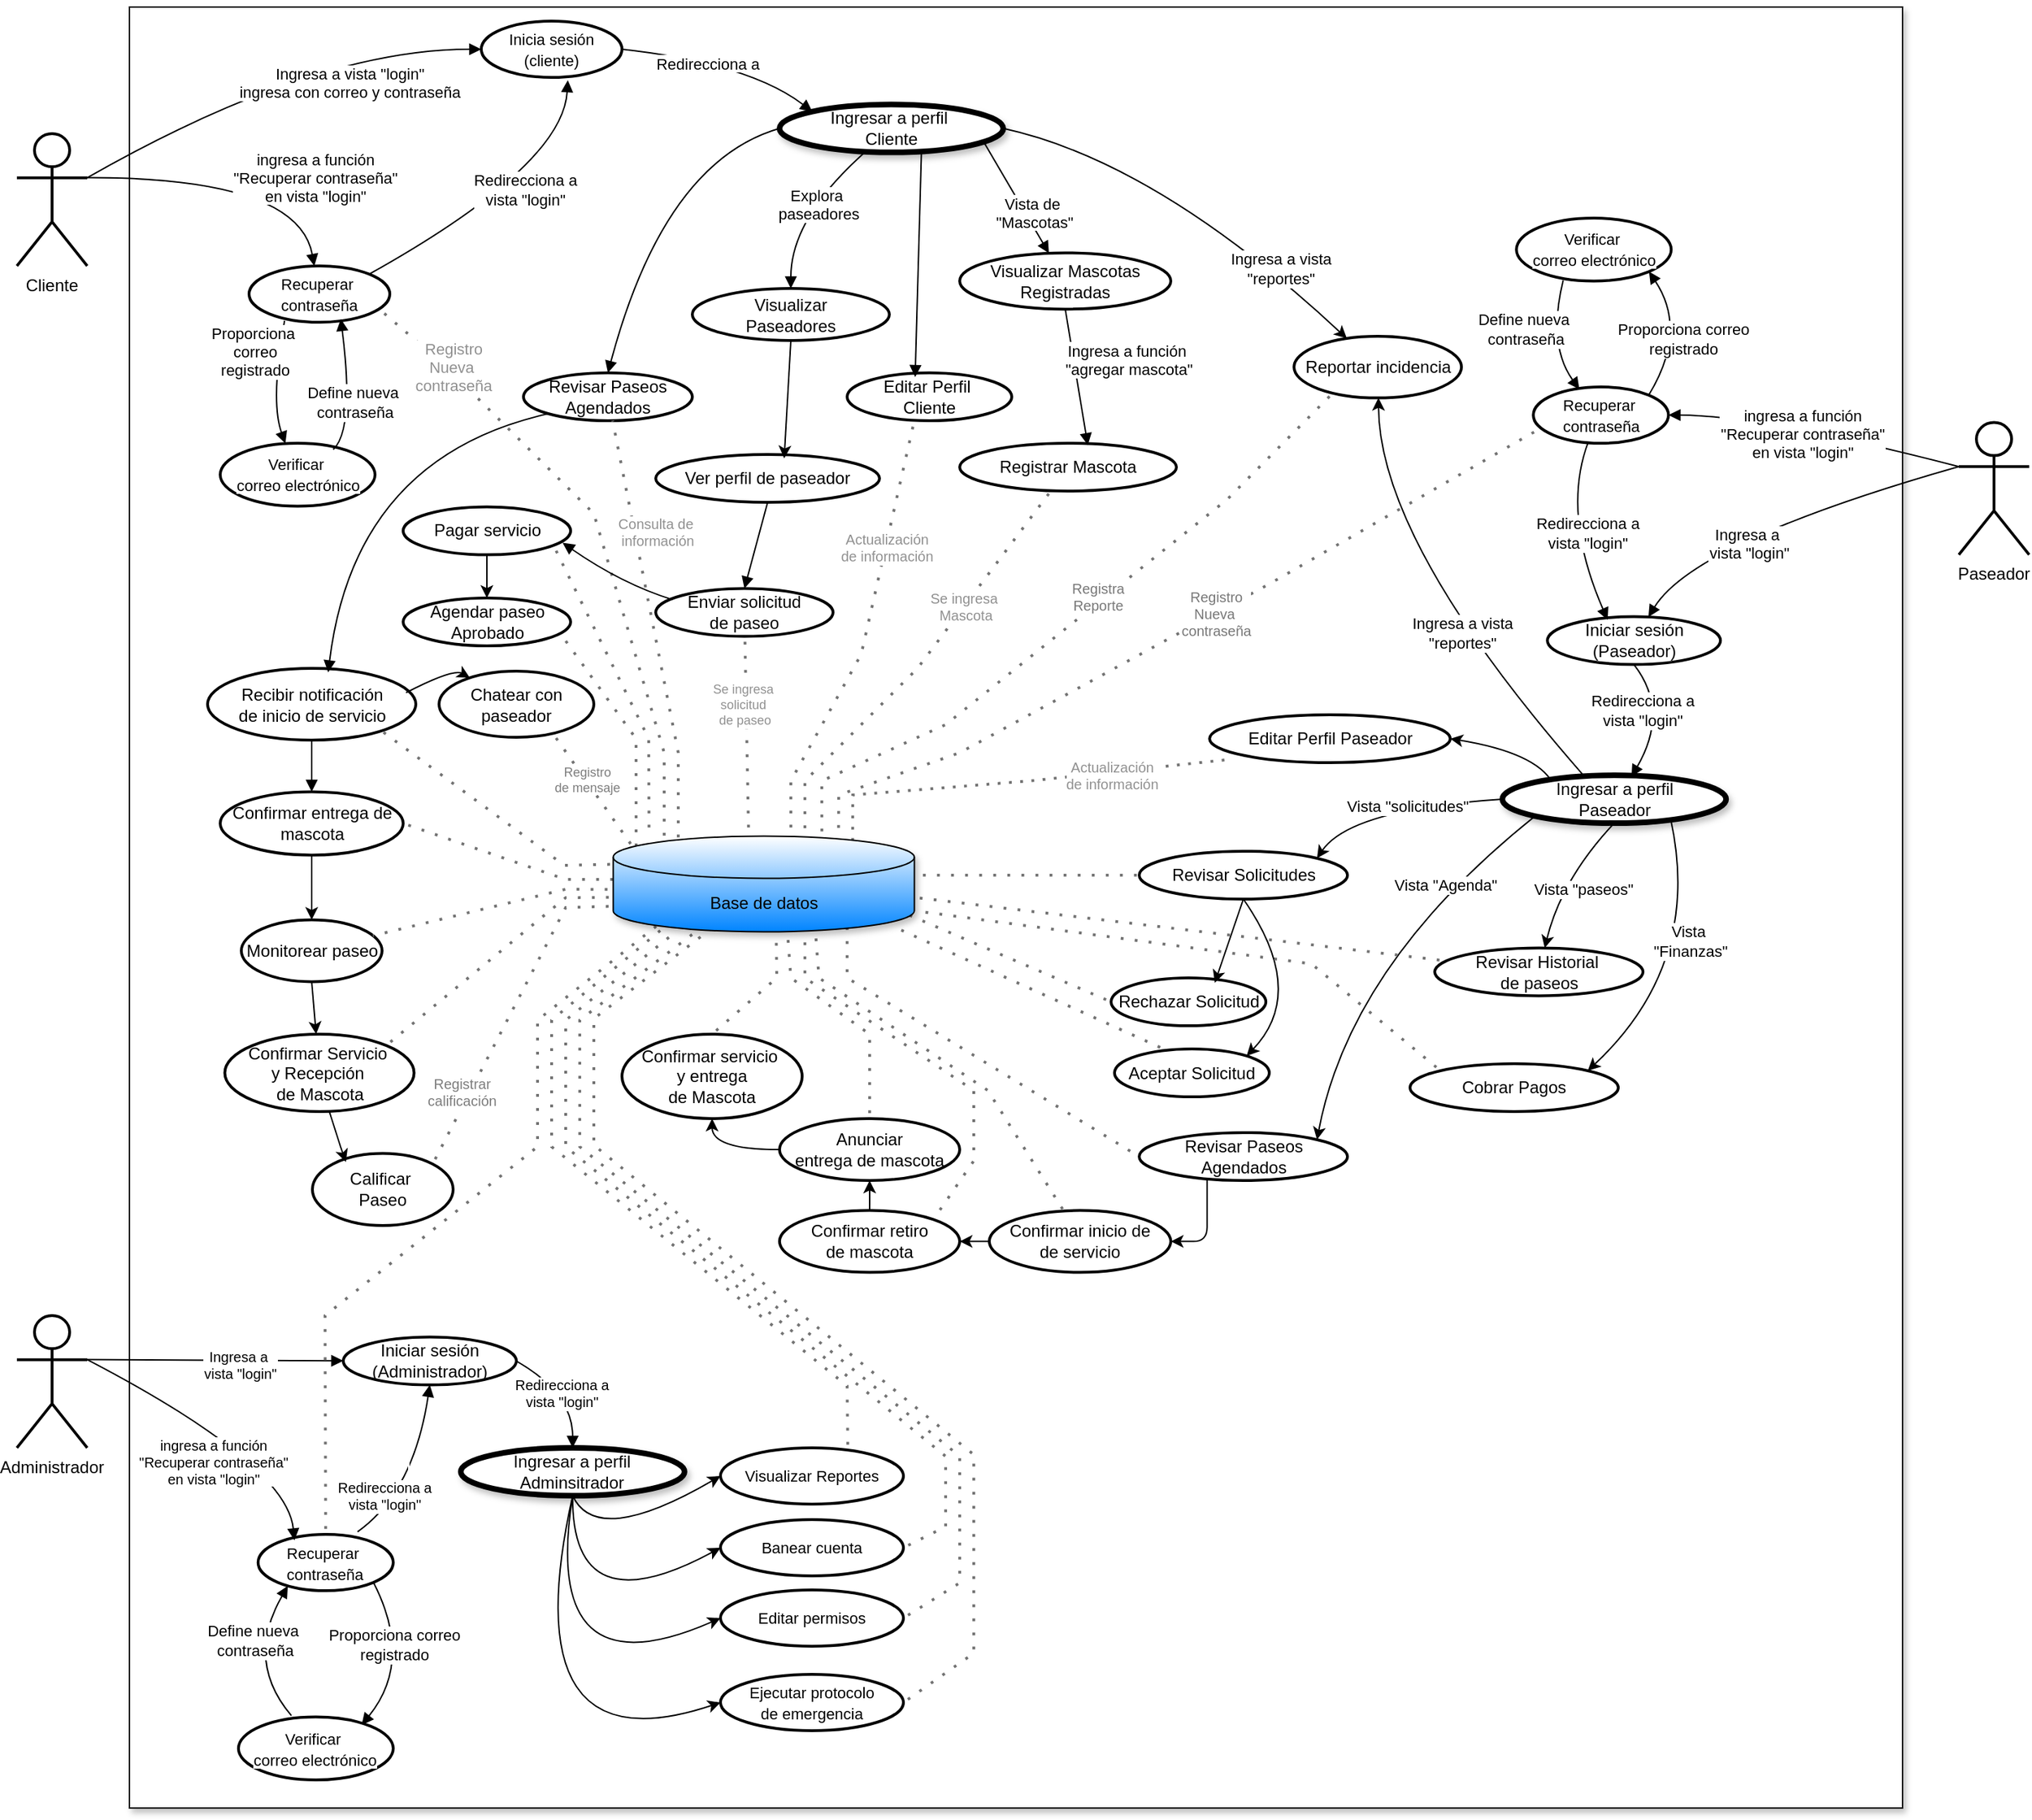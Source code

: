 <mxfile version="24.5.2" type="google">
  <diagram name="Página-1" id="SkkikhPuCQQdOY4rjehg">
    <mxGraphModel grid="1" page="1" gridSize="10" guides="1" tooltips="1" connect="1" arrows="1" fold="1" pageScale="1" pageWidth="827" pageHeight="1169" math="0" shadow="0">
      <root>
        <mxCell id="0" />
        <mxCell id="1" parent="0" />
        <mxCell id="jzX1-chcsxnyE8P7l5MP-298" value="" style="rounded=0;whiteSpace=wrap;html=1;shadow=1;fillColor=default;" vertex="1" parent="1">
          <mxGeometry x="220" y="30" width="1260" height="1280" as="geometry" />
        </mxCell>
        <mxCell id="jzX1-chcsxnyE8P7l5MP-1" value="Cliente" style="whiteSpace=wrap;strokeWidth=2;shape=umlActor;verticalLabelPosition=bottom;verticalAlign=top;html=1;outlineConnect=0;" vertex="1" parent="1">
          <mxGeometry x="140" y="120" width="50" height="94" as="geometry" />
        </mxCell>
        <mxCell id="jzX1-chcsxnyE8P7l5MP-2" value="&lt;span style=&quot;font-size: 11px; text-wrap: nowrap; background-color: rgb(255, 255, 255);&quot;&gt;Inicia sesión&lt;/span&gt;&lt;div&gt;&lt;span style=&quot;font-size: 11px; text-wrap: nowrap; background-color: rgb(255, 255, 255);&quot;&gt;(cliente)&lt;/span&gt;&lt;/div&gt;" style="whiteSpace=wrap;strokeWidth=2;shape=ellipse;perimeter=ellipsePerimeter;html=1;" vertex="1" parent="1">
          <mxGeometry x="470" y="40" width="100" height="40" as="geometry" />
        </mxCell>
        <mxCell id="jzX1-chcsxnyE8P7l5MP-3" value="Ingresar a perfil&amp;nbsp;&lt;div&gt;Cliente&lt;/div&gt;" style="whiteSpace=wrap;strokeWidth=4;shape=ellipse;perimeter=ellipsePerimeter;html=1;shadow=1;" vertex="1" parent="1">
          <mxGeometry x="681.95" y="99.29" width="159" height="34" as="geometry" />
        </mxCell>
        <mxCell id="jzX1-chcsxnyE8P7l5MP-4" value="Paseador" style="whiteSpace=wrap;strokeWidth=2;shape=umlActor;verticalLabelPosition=bottom;verticalAlign=top;html=1;outlineConnect=0;" vertex="1" parent="1">
          <mxGeometry x="1520" y="325.29" width="50" height="94" as="geometry" />
        </mxCell>
        <mxCell id="jzX1-chcsxnyE8P7l5MP-5" value="Iniciar sesión (Paseador)" style="whiteSpace=wrap;strokeWidth=2;shape=ellipse;perimeter=ellipsePerimeter;html=1;" vertex="1" parent="1">
          <mxGeometry x="1227.62" y="463.29" width="123" height="34" as="geometry" />
        </mxCell>
        <mxCell id="jzX1-chcsxnyE8P7l5MP-7" value="Editar Perfil&amp;nbsp;&lt;div&gt;Cliente&lt;/div&gt;" style="whiteSpace=wrap;strokeWidth=2;shape=ellipse;perimeter=ellipsePerimeter;html=1;" vertex="1" parent="1">
          <mxGeometry x="730" y="290" width="117" height="34" as="geometry" />
        </mxCell>
        <mxCell id="jzX1-chcsxnyE8P7l5MP-9" value="Visualizar Mascotas Registradas" style="whiteSpace=wrap;strokeWidth=2;shape=ellipse;perimeter=ellipsePerimeter;html=1;" vertex="1" parent="1">
          <mxGeometry x="810" y="204.71" width="150" height="40" as="geometry" />
        </mxCell>
        <mxCell id="jzX1-chcsxnyE8P7l5MP-10" value="Registrar Mascota" style="whiteSpace=wrap;strokeWidth=2;shape=ellipse;perimeter=ellipsePerimeter;html=1;" vertex="1" parent="1">
          <mxGeometry x="810" y="340" width="154" height="34" as="geometry" />
        </mxCell>
        <mxCell id="jzX1-chcsxnyE8P7l5MP-11" value="Editar Perfil Paseador" style="whiteSpace=wrap;strokeWidth=2;shape=ellipse;perimeter=ellipsePerimeter;html=1;" vertex="1" parent="1">
          <mxGeometry x="987.57" y="533" width="171" height="34" as="geometry" />
        </mxCell>
        <mxCell id="jzX1-chcsxnyE8P7l5MP-13" value="Visualizar&lt;div&gt;Paseadores&lt;/div&gt;" style="whiteSpace=wrap;strokeWidth=2;shape=ellipse;perimeter=ellipsePerimeter;html=1;" vertex="1" parent="1">
          <mxGeometry x="620" y="230" width="140" height="37" as="geometry" />
        </mxCell>
        <mxCell id="jzX1-chcsxnyE8P7l5MP-15" value="Ver perfil de paseador" style="whiteSpace=wrap;strokeWidth=2;shape=ellipse;perimeter=ellipsePerimeter;html=1;" vertex="1" parent="1">
          <mxGeometry x="594" y="348" width="159" height="34" as="geometry" />
        </mxCell>
        <mxCell id="jzX1-chcsxnyE8P7l5MP-17" value="Revisar Solicitudes" style="whiteSpace=wrap;strokeWidth=2;shape=ellipse;perimeter=ellipsePerimeter;html=1;" vertex="1" parent="1">
          <mxGeometry x="937.57" y="630" width="148" height="34" as="geometry" />
        </mxCell>
        <mxCell id="jzX1-chcsxnyE8P7l5MP-18" value="Aceptar Solicitud" style="whiteSpace=wrap;strokeWidth=2;shape=ellipse;perimeter=ellipsePerimeter;html=1;" vertex="1" parent="1">
          <mxGeometry x="920.0" y="770.5" width="110" height="34" as="geometry" />
        </mxCell>
        <mxCell id="jzX1-chcsxnyE8P7l5MP-19" value="Ingresa a vista &quot;login&quot;&#xa;ingresa con correo y contraseña&#xa;" style="curved=1;startArrow=none;endArrow=block;rounded=0;entryX=0;entryY=0.5;entryDx=0;entryDy=0;exitX=1;exitY=0.333;exitDx=0;exitDy=0;exitPerimeter=0;" edge="1" parent="1" source="jzX1-chcsxnyE8P7l5MP-1" target="jzX1-chcsxnyE8P7l5MP-2">
          <mxGeometry x="0.386" y="-30" relative="1" as="geometry">
            <Array as="points">
              <mxPoint x="350" y="60" />
            </Array>
            <mxPoint as="offset" />
          </mxGeometry>
        </mxCell>
        <mxCell id="jzX1-chcsxnyE8P7l5MP-20" value="Redirecciona a" style="curved=1;startArrow=none;endArrow=block;exitX=1;exitY=0.5;entryX=0;entryY=0;rounded=0;exitDx=0;exitDy=0;entryDx=0;entryDy=0;" edge="1" parent="1" source="jzX1-chcsxnyE8P7l5MP-2" target="jzX1-chcsxnyE8P7l5MP-3">
          <mxGeometry x="-0.157" y="-4" relative="1" as="geometry">
            <Array as="points">
              <mxPoint x="660" y="70" />
            </Array>
            <mxPoint x="631.95" y="59.29" as="sourcePoint" />
            <mxPoint y="-1" as="offset" />
          </mxGeometry>
        </mxCell>
        <mxCell id="jzX1-chcsxnyE8P7l5MP-21" value="Ingresa a &#xa;vista &quot;login&quot;&#xa;&#xa;" style="curved=1;startArrow=none;endArrow=block;rounded=0;exitX=0;exitY=0.333;exitDx=0;exitDy=0;exitPerimeter=0;" edge="1" parent="1" source="jzX1-chcsxnyE8P7l5MP-4" target="jzX1-chcsxnyE8P7l5MP-5">
          <mxGeometry x="0.258" y="24" relative="1" as="geometry">
            <Array as="points">
              <mxPoint x="1332.22" y="410" />
            </Array>
            <mxPoint x="1557.57" y="389" as="sourcePoint" />
            <mxPoint x="1" as="offset" />
          </mxGeometry>
        </mxCell>
        <mxCell id="jzX1-chcsxnyE8P7l5MP-25" value="Vista de &#xa;&quot;Mascotas&quot;" style="curved=1;startArrow=none;endArrow=block;rounded=0;exitX=0.914;exitY=0.794;exitDx=0;exitDy=0;exitPerimeter=0;" edge="1" parent="1" source="jzX1-chcsxnyE8P7l5MP-3" target="jzX1-chcsxnyE8P7l5MP-9">
          <mxGeometry x="0.338" y="6" relative="1" as="geometry">
            <Array as="points" />
            <mxPoint x="831.95" y="139.29" as="sourcePoint" />
            <mxPoint x="891.95" y="199.29" as="targetPoint" />
            <mxPoint as="offset" />
          </mxGeometry>
        </mxCell>
        <mxCell id="jzX1-chcsxnyE8P7l5MP-26" value="Ingresa a función &#xa;&quot;agregar mascota&quot;" style="curved=1;startArrow=none;endArrow=block;entryX=0.591;entryY=0.04;rounded=0;exitX=0.5;exitY=1;exitDx=0;exitDy=0;entryDx=0;entryDy=0;entryPerimeter=0;" edge="1" parent="1" source="jzX1-chcsxnyE8P7l5MP-9" target="jzX1-chcsxnyE8P7l5MP-10">
          <mxGeometry x="-0.135" y="39" relative="1" as="geometry">
            <Array as="points" />
            <mxPoint as="offset" />
            <mxPoint x="959.21" y="254.631" as="sourcePoint" />
            <mxPoint x="954.57" y="350" as="targetPoint" />
          </mxGeometry>
        </mxCell>
        <mxCell id="jzX1-chcsxnyE8P7l5MP-30" value="Explora &#xa;paseadores" style="curved=1;startArrow=none;endArrow=block;entryX=0.5;entryY=0;rounded=0;entryDx=0;entryDy=0;" edge="1" parent="1" source="jzX1-chcsxnyE8P7l5MP-3" target="jzX1-chcsxnyE8P7l5MP-13">
          <mxGeometry x="-0.184" y="6" relative="1" as="geometry">
            <Array as="points">
              <mxPoint x="690" y="180" />
            </Array>
            <mxPoint x="624.45" y="223.29" as="targetPoint" />
            <mxPoint as="offset" />
          </mxGeometry>
        </mxCell>
        <mxCell id="jzX1-chcsxnyE8P7l5MP-39" value="" style="endArrow=classic;html=1;rounded=0;entryX=0.574;entryY=0.081;entryDx=0;entryDy=0;entryPerimeter=0;exitX=0.5;exitY=1;exitDx=0;exitDy=0;" edge="1" parent="1" source="jzX1-chcsxnyE8P7l5MP-13" target="jzX1-chcsxnyE8P7l5MP-15">
          <mxGeometry width="50" height="50" relative="1" as="geometry">
            <mxPoint x="700" y="270" as="sourcePoint" />
            <mxPoint x="600.002" y="346.004" as="targetPoint" />
            <Array as="points" />
          </mxGeometry>
        </mxCell>
        <mxCell id="jzX1-chcsxnyE8P7l5MP-42" value="" style="curved=1;startArrow=none;endArrow=block;rounded=0;exitX=0.634;exitY=1.036;exitDx=0;exitDy=0;exitPerimeter=0;entryX=0.413;entryY=0.087;entryDx=0;entryDy=0;entryPerimeter=0;" edge="1" parent="1" source="jzX1-chcsxnyE8P7l5MP-3" target="jzX1-chcsxnyE8P7l5MP-7">
          <mxGeometry relative="1" as="geometry">
            <Array as="points" />
            <mxPoint x="584.95" y="127.29" as="sourcePoint" />
            <mxPoint x="800" y="280" as="targetPoint" />
          </mxGeometry>
        </mxCell>
        <mxCell id="jzX1-chcsxnyE8P7l5MP-49" value="&lt;span style=&quot;font-size: 11px; text-wrap: nowrap; background-color: rgb(255, 255, 255);&quot;&gt;Recuperar&amp;nbsp;&lt;/span&gt;&lt;div&gt;&lt;span style=&quot;font-size: 11px; text-wrap: nowrap; background-color: rgb(255, 255, 255);&quot;&gt;contraseña&lt;/span&gt;&lt;/div&gt;" style="whiteSpace=wrap;strokeWidth=2;shape=ellipse;perimeter=ellipsePerimeter;html=1;" vertex="1" parent="1">
          <mxGeometry x="305" y="214.0" width="100" height="40" as="geometry" />
        </mxCell>
        <mxCell id="jzX1-chcsxnyE8P7l5MP-55" value="ingresa a función&#xa;&quot;Recuperar contraseña&quot;&#xa;en vista &quot;login&quot;&#xa;" style="curved=1;startArrow=none;endArrow=block;rounded=0;exitX=1;exitY=0.333;exitDx=0;exitDy=0;exitPerimeter=0;" edge="1" parent="1" source="jzX1-chcsxnyE8P7l5MP-1" target="jzX1-chcsxnyE8P7l5MP-49">
          <mxGeometry x="0.479" y="11" relative="1" as="geometry">
            <Array as="points">
              <mxPoint x="340" y="151" />
            </Array>
            <mxPoint x="290" y="160" as="sourcePoint" />
            <mxPoint x="480" y="70" as="targetPoint" />
            <mxPoint as="offset" />
          </mxGeometry>
        </mxCell>
        <mxCell id="jzX1-chcsxnyE8P7l5MP-57" value="&lt;span style=&quot;font-size: 11px; text-wrap: nowrap; background-color: rgb(255, 255, 255);&quot;&gt;Verificar&amp;nbsp;&lt;/span&gt;&lt;div&gt;&lt;span style=&quot;font-size: 11px; text-wrap: nowrap; background-color: rgb(255, 255, 255);&quot;&gt;correo electrónico&lt;/span&gt;&lt;/div&gt;" style="whiteSpace=wrap;strokeWidth=2;shape=ellipse;perimeter=ellipsePerimeter;html=1;" vertex="1" parent="1">
          <mxGeometry x="284.5" y="340" width="110" height="44.71" as="geometry" />
        </mxCell>
        <mxCell id="jzX1-chcsxnyE8P7l5MP-59" value="&#xa;" style="curved=1;startArrow=none;endArrow=block;rounded=0;exitX=0.252;exitY=0.974;exitDx=0;exitDy=0;exitPerimeter=0;entryX=0.421;entryY=0.004;entryDx=0;entryDy=0;entryPerimeter=0;" edge="1" parent="1" source="jzX1-chcsxnyE8P7l5MP-49" target="jzX1-chcsxnyE8P7l5MP-57">
          <mxGeometry x="-0.423" y="5" relative="1" as="geometry">
            <Array as="points">
              <mxPoint x="320" y="310" />
            </Array>
            <mxPoint x="336" y="150.58" as="sourcePoint" />
            <mxPoint x="335" y="340" as="targetPoint" />
            <mxPoint as="offset" />
          </mxGeometry>
        </mxCell>
        <mxCell id="jzX1-chcsxnyE8P7l5MP-61" value="Proporciona&amp;nbsp;&lt;div&gt;correo&lt;div&gt;registrado&lt;/div&gt;&lt;/div&gt;" style="edgeLabel;html=1;align=center;verticalAlign=middle;resizable=0;points=[];" connectable="0" vertex="1" parent="jzX1-chcsxnyE8P7l5MP-59">
          <mxGeometry x="0.409" y="1" relative="1" as="geometry">
            <mxPoint x="-14" y="-40" as="offset" />
          </mxGeometry>
        </mxCell>
        <mxCell id="jzX1-chcsxnyE8P7l5MP-65" value="&lt;span style=&quot;font-size: 11px; text-wrap: nowrap; background-color: rgb(255, 255, 255);&quot;&gt;Recuperar&amp;nbsp;&lt;/span&gt;&lt;div&gt;&lt;span style=&quot;font-size: 11px; text-wrap: nowrap; background-color: rgb(255, 255, 255);&quot;&gt;contraseña&lt;/span&gt;&lt;/div&gt;" style="whiteSpace=wrap;strokeWidth=2;shape=ellipse;perimeter=ellipsePerimeter;html=1;" vertex="1" parent="1">
          <mxGeometry x="1217.62" y="300" width="96.05" height="40" as="geometry" />
        </mxCell>
        <mxCell id="jzX1-chcsxnyE8P7l5MP-66" value="ingresa a función&#xa;&quot;Recuperar contraseña&quot;&#xa;en vista &quot;login&quot;&#xa;" style="curved=1;startArrow=none;endArrow=block;rounded=0;entryX=1;entryY=0.5;entryDx=0;entryDy=0;exitX=0;exitY=0.333;exitDx=0;exitDy=0;exitPerimeter=0;" edge="1" parent="1" source="jzX1-chcsxnyE8P7l5MP-4" target="jzX1-chcsxnyE8P7l5MP-65">
          <mxGeometry x="0.049" y="11" relative="1" as="geometry">
            <Array as="points">
              <mxPoint x="1378.12" y="320" />
            </Array>
            <mxPoint x="1516.57" y="389" as="sourcePoint" />
            <mxPoint x="1045.57" y="-8" as="targetPoint" />
            <mxPoint x="-1" as="offset" />
          </mxGeometry>
        </mxCell>
        <mxCell id="jzX1-chcsxnyE8P7l5MP-67" value="&lt;span style=&quot;font-size: 11px; text-wrap: nowrap; background-color: rgb(255, 255, 255);&quot;&gt;Verificar&amp;nbsp;&lt;/span&gt;&lt;div&gt;&lt;span style=&quot;font-size: 11px; text-wrap: nowrap; background-color: rgb(255, 255, 255);&quot;&gt;correo electrónico&lt;/span&gt;&lt;/div&gt;" style="whiteSpace=wrap;strokeWidth=2;shape=ellipse;perimeter=ellipsePerimeter;html=1;" vertex="1" parent="1">
          <mxGeometry x="1205.62" y="180.0" width="110" height="44.71" as="geometry" />
        </mxCell>
        <mxCell id="jzX1-chcsxnyE8P7l5MP-68" value="&#xa;" style="curved=1;startArrow=none;endArrow=block;rounded=0;entryX=1;entryY=1;entryDx=0;entryDy=0;exitX=1;exitY=0;exitDx=0;exitDy=0;" edge="1" parent="1" source="jzX1-chcsxnyE8P7l5MP-65" target="jzX1-chcsxnyE8P7l5MP-67">
          <mxGeometry x="-0.262" relative="1" as="geometry">
            <Array as="points">
              <mxPoint x="1327.62" y="260" />
            </Array>
            <mxPoint x="861.07" y="252.58" as="sourcePoint" />
            <mxPoint x="965.07" y="404.58" as="targetPoint" />
            <mxPoint as="offset" />
          </mxGeometry>
        </mxCell>
        <mxCell id="jzX1-chcsxnyE8P7l5MP-69" value="Proporciona correo&lt;div&gt;registrado&lt;/div&gt;" style="edgeLabel;html=1;align=center;verticalAlign=middle;resizable=0;points=[];" connectable="0" vertex="1" parent="jzX1-chcsxnyE8P7l5MP-68">
          <mxGeometry x="0.409" y="1" relative="1" as="geometry">
            <mxPoint x="8" y="22" as="offset" />
          </mxGeometry>
        </mxCell>
        <mxCell id="jzX1-chcsxnyE8P7l5MP-70" value="&#xa;" style="curved=1;startArrow=none;endArrow=block;rounded=0;entryX=0.348;entryY=0.065;entryDx=0;entryDy=0;exitX=0.406;exitY=0.981;exitDx=0;exitDy=0;exitPerimeter=0;entryPerimeter=0;" edge="1" parent="1" source="jzX1-chcsxnyE8P7l5MP-65" target="jzX1-chcsxnyE8P7l5MP-5">
          <mxGeometry x="0.061" y="7" relative="1" as="geometry">
            <Array as="points">
              <mxPoint x="1237.62" y="390" />
            </Array>
            <mxPoint x="985.07" y="336" as="sourcePoint" />
            <mxPoint x="1124.02" y="-30" as="targetPoint" />
            <mxPoint as="offset" />
          </mxGeometry>
        </mxCell>
        <mxCell id="jzX1-chcsxnyE8P7l5MP-75" value="Redirecciona a&lt;div&gt;vista &quot;login&quot;&lt;/div&gt;" style="edgeLabel;html=1;align=center;verticalAlign=middle;resizable=0;points=[];" connectable="0" vertex="1" parent="jzX1-chcsxnyE8P7l5MP-70">
          <mxGeometry x="-0.033" y="2" relative="1" as="geometry">
            <mxPoint x="12" y="4" as="offset" />
          </mxGeometry>
        </mxCell>
        <mxCell id="jzX1-chcsxnyE8P7l5MP-76" value="&#xa;" style="curved=1;startArrow=none;endArrow=block;rounded=0;entryX=0.652;entryY=0.943;entryDx=0;entryDy=0;entryPerimeter=0;exitX=0.73;exitY=0.101;exitDx=0;exitDy=0;exitPerimeter=0;" edge="1" parent="1" source="jzX1-chcsxnyE8P7l5MP-57" target="jzX1-chcsxnyE8P7l5MP-49">
          <mxGeometry x="0.061" y="7" relative="1" as="geometry">
            <Array as="points">
              <mxPoint x="380" y="330" />
            </Array>
            <mxPoint x="380" y="330" as="sourcePoint" />
            <mxPoint x="335" y="360" as="targetPoint" />
            <mxPoint as="offset" />
          </mxGeometry>
        </mxCell>
        <mxCell id="jzX1-chcsxnyE8P7l5MP-77" value="Define nueva&amp;nbsp;&lt;div&gt;contraseña&lt;/div&gt;" style="edgeLabel;html=1;align=center;verticalAlign=middle;resizable=0;points=[];" connectable="0" vertex="1" parent="jzX1-chcsxnyE8P7l5MP-76">
          <mxGeometry x="0.409" y="1" relative="1" as="geometry">
            <mxPoint x="7" y="30" as="offset" />
          </mxGeometry>
        </mxCell>
        <mxCell id="jzX1-chcsxnyE8P7l5MP-79" value="&#xa;" style="curved=1;startArrow=none;endArrow=block;rounded=0;entryX=0.615;entryY=1.05;entryDx=0;entryDy=0;entryPerimeter=0;exitX=1;exitY=0;exitDx=0;exitDy=0;" edge="1" parent="1" source="jzX1-chcsxnyE8P7l5MP-49" target="jzX1-chcsxnyE8P7l5MP-2">
          <mxGeometry x="0.061" y="7" relative="1" as="geometry">
            <Array as="points">
              <mxPoint x="527.95" y="143" />
            </Array>
            <mxPoint x="477.95" y="168" as="sourcePoint" />
            <mxPoint x="527.95" y="80" as="targetPoint" />
            <mxPoint as="offset" />
          </mxGeometry>
        </mxCell>
        <mxCell id="jzX1-chcsxnyE8P7l5MP-80" value="Redirecciona a&lt;div&gt;vista &quot;login&quot;&lt;/div&gt;" style="edgeLabel;html=1;align=center;verticalAlign=middle;resizable=0;points=[];" connectable="0" vertex="1" parent="jzX1-chcsxnyE8P7l5MP-79">
          <mxGeometry x="0.409" y="1" relative="1" as="geometry">
            <mxPoint x="-24" y="16" as="offset" />
          </mxGeometry>
        </mxCell>
        <mxCell id="jzX1-chcsxnyE8P7l5MP-85" value="&#xa;" style="curved=1;startArrow=none;endArrow=block;rounded=0;entryX=0.341;entryY=0.044;entryDx=0;entryDy=0;exitX=0.302;exitY=0.99;exitDx=0;exitDy=0;exitPerimeter=0;entryPerimeter=0;" edge="1" parent="1" source="jzX1-chcsxnyE8P7l5MP-67" target="jzX1-chcsxnyE8P7l5MP-65">
          <mxGeometry x="-0.194" y="-3" relative="1" as="geometry">
            <Array as="points">
              <mxPoint x="1227.62" y="270" />
            </Array>
            <mxPoint x="1140.62" y="230.0" as="sourcePoint" />
            <mxPoint x="1147.62" y="332" as="targetPoint" />
            <mxPoint as="offset" />
          </mxGeometry>
        </mxCell>
        <mxCell id="jzX1-chcsxnyE8P7l5MP-86" value="Define nueva&amp;nbsp;&lt;div&gt;contraseña&lt;/div&gt;" style="edgeLabel;html=1;align=center;verticalAlign=middle;resizable=0;points=[];" connectable="0" vertex="1" parent="jzX1-chcsxnyE8P7l5MP-85">
          <mxGeometry x="0.409" y="1" relative="1" as="geometry">
            <mxPoint x="-24" y="-22" as="offset" />
          </mxGeometry>
        </mxCell>
        <mxCell id="jzX1-chcsxnyE8P7l5MP-88" value="" style="curved=1;endArrow=classic;html=1;rounded=0;entryX=1;entryY=0.5;entryDx=0;entryDy=0;exitX=0.224;exitY=0.158;exitDx=0;exitDy=0;exitPerimeter=0;" edge="1" parent="1" source="jzX1-chcsxnyE8P7l5MP-139" target="jzX1-chcsxnyE8P7l5MP-11">
          <mxGeometry width="50" height="50" relative="1" as="geometry">
            <mxPoint x="1312.67" y="674" as="sourcePoint" />
            <mxPoint x="1177.57" y="560" as="targetPoint" />
            <Array as="points">
              <mxPoint x="1219.57" y="560" />
            </Array>
          </mxGeometry>
        </mxCell>
        <mxCell id="jzX1-chcsxnyE8P7l5MP-90" value="Enviar solicitud&lt;div&gt;de paseo&lt;/div&gt;" style="whiteSpace=wrap;strokeWidth=2;shape=ellipse;perimeter=ellipsePerimeter;html=1;" vertex="1" parent="1">
          <mxGeometry x="594" y="443.29" width="126" height="34" as="geometry" />
        </mxCell>
        <mxCell id="jzX1-chcsxnyE8P7l5MP-91" value="" style="curved=1;startArrow=none;endArrow=block;entryX=0.5;entryY=0;rounded=0;entryDx=0;entryDy=0;exitX=0.5;exitY=1;exitDx=0;exitDy=0;" edge="1" parent="1" source="jzX1-chcsxnyE8P7l5MP-15" target="jzX1-chcsxnyE8P7l5MP-90">
          <mxGeometry relative="1" as="geometry">
            <Array as="points" />
            <mxPoint x="590" y="390" as="sourcePoint" />
            <mxPoint x="570" y="472.36" as="targetPoint" />
          </mxGeometry>
        </mxCell>
        <mxCell id="jzX1-chcsxnyE8P7l5MP-100" value="" style="endArrow=none;dashed=1;html=1;rounded=0;shadow=0;flowAnimation=1;dashPattern=1 4;strokeWidth=2;strokeColor=#737373;" edge="1" parent="1" source="jzX1-chcsxnyE8P7l5MP-90">
          <mxGeometry width="50" height="50" relative="1" as="geometry">
            <mxPoint x="589" y="540" as="sourcePoint" />
            <mxPoint x="660" y="618" as="targetPoint" />
            <Array as="points" />
          </mxGeometry>
        </mxCell>
        <mxCell id="jzX1-chcsxnyE8P7l5MP-101" value="Se ingresa&amp;nbsp;&lt;div style=&quot;font-size: 9px;&quot;&gt;solicitud&amp;nbsp;&lt;/div&gt;&lt;div style=&quot;font-size: 9px;&quot;&gt;de paseo&lt;/div&gt;" style="edgeLabel;html=1;align=center;verticalAlign=middle;resizable=0;points=[];fontColor=#919191;fontSize=9;" connectable="0" vertex="1" parent="jzX1-chcsxnyE8P7l5MP-100">
          <mxGeometry x="0.045" relative="1" as="geometry">
            <mxPoint x="-2" y="-25" as="offset" />
          </mxGeometry>
        </mxCell>
        <mxCell id="jzX1-chcsxnyE8P7l5MP-102" value="" style="endArrow=none;dashed=1;html=1;rounded=0;entryX=0;entryY=0.5;entryDx=0;entryDy=0;shadow=0;flowAnimation=1;dashPattern=1 4;strokeWidth=2;strokeColor=#737373;" edge="1" parent="1" target="jzX1-chcsxnyE8P7l5MP-17">
          <mxGeometry width="50" height="50" relative="1" as="geometry">
            <mxPoint x="770" y="647" as="sourcePoint" />
            <mxPoint x="861.05" y="650" as="targetPoint" />
          </mxGeometry>
        </mxCell>
        <mxCell id="jzX1-chcsxnyE8P7l5MP-106" value="" style="endArrow=none;dashed=1;html=1;rounded=0;shadow=0;flowAnimation=1;exitX=0.407;exitY=1.015;exitDx=0;exitDy=0;exitPerimeter=0;dashPattern=1 4;strokeWidth=2;strokeColor=#737373;entryX=0.59;entryY=0.04;entryDx=0;entryDy=0;entryPerimeter=0;" edge="1" parent="1" source="jzX1-chcsxnyE8P7l5MP-7" target="jzX1-chcsxnyE8P7l5MP-94">
          <mxGeometry width="50" height="50" relative="1" as="geometry">
            <mxPoint x="790" y="550" as="sourcePoint" />
            <mxPoint x="640" y="623" as="targetPoint" />
            <Array as="points">
              <mxPoint x="740" y="490" />
              <mxPoint x="690" y="580" />
            </Array>
          </mxGeometry>
        </mxCell>
        <mxCell id="jzX1-chcsxnyE8P7l5MP-107" value="Actualización&lt;div style=&quot;font-size: 10px;&quot;&gt;de información&lt;/div&gt;" style="edgeLabel;html=1;align=center;verticalAlign=middle;resizable=0;points=[];fontColor=#919191;fontSize=10;" connectable="0" vertex="1" parent="jzX1-chcsxnyE8P7l5MP-106">
          <mxGeometry x="-0.21" y="1" relative="1" as="geometry">
            <mxPoint x="7" y="-32" as="offset" />
          </mxGeometry>
        </mxCell>
        <mxCell id="jzX1-chcsxnyE8P7l5MP-109" value="" style="endArrow=none;dashed=1;html=1;dashPattern=1 3;strokeWidth=2;rounded=0;exitX=0.096;exitY=0.926;exitDx=0;exitDy=0;exitPerimeter=0;shadow=0;flowAnimation=1;strokeColor=#737373;entryX=0.795;entryY=0.04;entryDx=0;entryDy=0;entryPerimeter=0;" edge="1" parent="1" source="jzX1-chcsxnyE8P7l5MP-11" target="jzX1-chcsxnyE8P7l5MP-94">
          <mxGeometry width="50" height="50" relative="1" as="geometry">
            <mxPoint x="790" y="550" as="sourcePoint" />
            <mxPoint x="680" y="630" as="targetPoint" />
            <Array as="points">
              <mxPoint x="860" y="580" />
              <mxPoint x="734" y="590" />
            </Array>
          </mxGeometry>
        </mxCell>
        <mxCell id="jzX1-chcsxnyE8P7l5MP-110" value="Actualización&lt;div style=&quot;font-size: 10px;&quot;&gt;de información&lt;/div&gt;" style="edgeLabel;html=1;align=center;verticalAlign=middle;resizable=0;points=[];fontColor=#919191;fontSize=10;" connectable="0" vertex="1" parent="jzX1-chcsxnyE8P7l5MP-109">
          <mxGeometry x="0.036" y="2" relative="1" as="geometry">
            <mxPoint x="70" y="-7" as="offset" />
          </mxGeometry>
        </mxCell>
        <mxCell id="jzX1-chcsxnyE8P7l5MP-111" value="Rechazar Solicitud" style="whiteSpace=wrap;strokeWidth=2;shape=ellipse;perimeter=ellipsePerimeter;html=1;" vertex="1" parent="1">
          <mxGeometry x="917.57" y="720" width="110" height="34" as="geometry" />
        </mxCell>
        <mxCell id="jzX1-chcsxnyE8P7l5MP-112" value="" style="curved=1;endArrow=classic;html=1;rounded=0;exitX=0.5;exitY=1;exitDx=0;exitDy=0;entryX=0.67;entryY=0.104;entryDx=0;entryDy=0;entryPerimeter=0;" edge="1" parent="1" source="jzX1-chcsxnyE8P7l5MP-17" target="jzX1-chcsxnyE8P7l5MP-111">
          <mxGeometry width="50" height="50" relative="1" as="geometry">
            <mxPoint x="1109.67" y="777" as="sourcePoint" />
            <mxPoint x="1159.67" y="727" as="targetPoint" />
            <Array as="points" />
          </mxGeometry>
        </mxCell>
        <mxCell id="jzX1-chcsxnyE8P7l5MP-114" value="" style="endArrow=none;dashed=1;html=1;rounded=0;shadow=0;flowAnimation=1;exitX=0.426;exitY=0.966;exitDx=0;exitDy=0;exitPerimeter=0;dashPattern=1 4;strokeWidth=2;strokeColor=#737373;" edge="1" parent="1" source="jzX1-chcsxnyE8P7l5MP-10">
          <mxGeometry width="50" height="50" relative="1" as="geometry">
            <mxPoint x="790" y="550" as="sourcePoint" />
            <mxPoint x="700" y="623" as="targetPoint" />
            <Array as="points">
              <mxPoint x="780" y="500" />
              <mxPoint x="700" y="580" />
            </Array>
          </mxGeometry>
        </mxCell>
        <mxCell id="jzX1-chcsxnyE8P7l5MP-115" value="Se ingresa&amp;nbsp;&lt;div style=&quot;font-size: 10px;&quot;&gt;Mascota&lt;/div&gt;" style="edgeLabel;html=1;align=center;verticalAlign=middle;resizable=0;points=[];fontColor=#919191;fontSize=10;" connectable="0" vertex="1" parent="jzX1-chcsxnyE8P7l5MP-114">
          <mxGeometry x="-0.112" y="-3" relative="1" as="geometry">
            <mxPoint x="25" y="-27" as="offset" />
          </mxGeometry>
        </mxCell>
        <mxCell id="jzX1-chcsxnyE8P7l5MP-116" value="" style="endArrow=none;dashed=1;html=1;dashPattern=1 4;strokeWidth=2;rounded=0;exitX=0;exitY=0.5;exitDx=0;exitDy=0;shadow=0;flowAnimation=1;strokeColor=#737373;entryX=0.981;entryY=0.823;entryDx=0;entryDy=0;entryPerimeter=0;" edge="1" parent="1" source="jzX1-chcsxnyE8P7l5MP-111" target="jzX1-chcsxnyE8P7l5MP-94">
          <mxGeometry width="50" height="50" relative="1" as="geometry">
            <mxPoint x="729" y="643" as="sourcePoint" />
            <mxPoint x="770" y="670" as="targetPoint" />
            <Array as="points" />
          </mxGeometry>
        </mxCell>
        <mxCell id="jzX1-chcsxnyE8P7l5MP-118" value="" style="curved=1;endArrow=classic;html=1;rounded=0;entryX=1;entryY=0;entryDx=0;entryDy=0;exitX=0;exitY=0.5;exitDx=0;exitDy=0;" edge="1" parent="1" source="jzX1-chcsxnyE8P7l5MP-139" target="jzX1-chcsxnyE8P7l5MP-17">
          <mxGeometry width="50" height="50" relative="1" as="geometry">
            <mxPoint x="1250.57" y="622" as="sourcePoint" />
            <mxPoint x="1085.57" y="604" as="targetPoint" />
            <Array as="points">
              <mxPoint x="1087.57" y="600" />
            </Array>
          </mxGeometry>
        </mxCell>
        <mxCell id="jzX1-chcsxnyE8P7l5MP-296" value="Vista &quot;solicitudes&quot;" style="edgeLabel;html=1;align=center;verticalAlign=middle;resizable=0;points=[];" connectable="0" vertex="1" parent="jzX1-chcsxnyE8P7l5MP-118">
          <mxGeometry x="-0.255" y="4" relative="1" as="geometry">
            <mxPoint x="-12" y="-3" as="offset" />
          </mxGeometry>
        </mxCell>
        <mxCell id="jzX1-chcsxnyE8P7l5MP-119" value="" style="curved=1;endArrow=classic;html=1;rounded=0;exitX=0.5;exitY=1;exitDx=0;exitDy=0;entryX=1;entryY=0;entryDx=0;entryDy=0;" edge="1" parent="1" source="jzX1-chcsxnyE8P7l5MP-17" target="jzX1-chcsxnyE8P7l5MP-18">
          <mxGeometry width="50" height="50" relative="1" as="geometry">
            <mxPoint x="1021.57" y="674" as="sourcePoint" />
            <mxPoint x="988.57" y="730" as="targetPoint" />
            <Array as="points">
              <mxPoint x="1057.57" y="730" />
            </Array>
          </mxGeometry>
        </mxCell>
        <mxCell id="jzX1-chcsxnyE8P7l5MP-264" value="" style="edgeStyle=orthogonalEdgeStyle;rounded=1;orthogonalLoop=1;jettySize=auto;html=1;curved=0;entryX=1;entryY=0.5;entryDx=0;entryDy=0;" edge="1" parent="1" target="jzX1-chcsxnyE8P7l5MP-176">
          <mxGeometry relative="1" as="geometry">
            <mxPoint x="1011.57" y="839.29" as="sourcePoint" />
          </mxGeometry>
        </mxCell>
        <mxCell id="jzX1-chcsxnyE8P7l5MP-123" value="Revisar Paseos&lt;div&gt;Agendados&lt;/div&gt;" style="whiteSpace=wrap;strokeWidth=2;shape=ellipse;perimeter=ellipsePerimeter;html=1;" vertex="1" parent="1">
          <mxGeometry x="937.57" y="830" width="148" height="34" as="geometry" />
        </mxCell>
        <mxCell id="jzX1-chcsxnyE8P7l5MP-127" value="" style="curved=1;endArrow=classic;html=1;rounded=0;entryX=1;entryY=0;entryDx=0;entryDy=0;exitX=0;exitY=1;exitDx=0;exitDy=0;" edge="1" parent="1" source="jzX1-chcsxnyE8P7l5MP-139" target="jzX1-chcsxnyE8P7l5MP-123">
          <mxGeometry width="50" height="50" relative="1" as="geometry">
            <mxPoint x="647.57" y="900" as="sourcePoint" />
            <mxPoint x="697.57" y="850" as="targetPoint" />
            <Array as="points">
              <mxPoint x="1087.57" y="710" />
            </Array>
          </mxGeometry>
        </mxCell>
        <mxCell id="jzX1-chcsxnyE8P7l5MP-295" value="Vista &quot;Agenda&quot;" style="edgeLabel;html=1;align=center;verticalAlign=middle;resizable=0;points=[];" connectable="0" vertex="1" parent="jzX1-chcsxnyE8P7l5MP-127">
          <mxGeometry x="-0.163" y="8" relative="1" as="geometry">
            <mxPoint x="27" y="-35" as="offset" />
          </mxGeometry>
        </mxCell>
        <mxCell id="jzX1-chcsxnyE8P7l5MP-139" value="Ingresar a perfil&lt;div&gt;Paseador&lt;/div&gt;" style="whiteSpace=wrap;strokeWidth=4;shape=ellipse;perimeter=ellipsePerimeter;html=1;shadow=1;" vertex="1" parent="1">
          <mxGeometry x="1195.62" y="576" width="159" height="34" as="geometry" />
        </mxCell>
        <mxCell id="jzX1-chcsxnyE8P7l5MP-158" value="&#xa;" style="curved=1;startArrow=none;endArrow=block;rounded=0;entryX=0.577;entryY=0.029;entryDx=0;entryDy=0;entryPerimeter=0;exitX=0.5;exitY=1;exitDx=0;exitDy=0;" edge="1" parent="1" source="jzX1-chcsxnyE8P7l5MP-5" target="jzX1-chcsxnyE8P7l5MP-139">
          <mxGeometry x="0.061" y="7" relative="1" as="geometry">
            <Array as="points">
              <mxPoint x="1314.62" y="530" />
            </Array>
            <mxPoint x="1217.62" y="743" as="sourcePoint" />
            <mxPoint x="1329.62" y="590" as="targetPoint" />
            <mxPoint as="offset" />
          </mxGeometry>
        </mxCell>
        <mxCell id="jzX1-chcsxnyE8P7l5MP-159" value="Redirecciona a&lt;div&gt;vista &quot;login&quot;&lt;/div&gt;" style="edgeLabel;html=1;align=center;verticalAlign=middle;resizable=0;points=[];" connectable="0" vertex="1" parent="jzX1-chcsxnyE8P7l5MP-158">
          <mxGeometry x="0.409" y="1" relative="1" as="geometry">
            <mxPoint x="-8" y="-23" as="offset" />
          </mxGeometry>
        </mxCell>
        <mxCell id="jzX1-chcsxnyE8P7l5MP-164" value="Revisar Paseos&lt;div&gt;Agendados&lt;/div&gt;" style="whiteSpace=wrap;strokeWidth=2;shape=ellipse;perimeter=ellipsePerimeter;html=1;" vertex="1" parent="1">
          <mxGeometry x="500" y="290" width="120" height="34" as="geometry" />
        </mxCell>
        <mxCell id="jzX1-chcsxnyE8P7l5MP-165" value="Recibir notificación&lt;div&gt;de inicio de servicio&lt;/div&gt;" style="whiteSpace=wrap;strokeWidth=2;shape=ellipse;perimeter=ellipsePerimeter;html=1;" vertex="1" parent="1">
          <mxGeometry x="275.5" y="500" width="148" height="51" as="geometry" />
        </mxCell>
        <mxCell id="jzX1-chcsxnyE8P7l5MP-167" value="" style="curved=1;startArrow=none;endArrow=block;entryX=0.5;entryY=0;rounded=0;entryDx=0;entryDy=0;exitX=0;exitY=0.5;exitDx=0;exitDy=0;entryPerimeter=0;" edge="1" parent="1" source="jzX1-chcsxnyE8P7l5MP-3" target="jzX1-chcsxnyE8P7l5MP-164">
          <mxGeometry relative="1" as="geometry">
            <Array as="points">
              <mxPoint x="600" y="140" />
            </Array>
            <mxPoint x="793" y="145" as="sourcePoint" />
            <mxPoint x="829" y="302" as="targetPoint" />
          </mxGeometry>
        </mxCell>
        <mxCell id="jzX1-chcsxnyE8P7l5MP-168" value="" style="curved=1;startArrow=none;endArrow=block;rounded=0;exitX=0;exitY=1;exitDx=0;exitDy=0;entryX=0.579;entryY=0.056;entryDx=0;entryDy=0;entryPerimeter=0;" edge="1" parent="1" source="jzX1-chcsxnyE8P7l5MP-164" target="jzX1-chcsxnyE8P7l5MP-165">
          <mxGeometry relative="1" as="geometry">
            <Array as="points">
              <mxPoint x="380" y="350" />
            </Array>
            <mxPoint x="728" y="140" as="sourcePoint" />
            <mxPoint x="531" y="453" as="targetPoint" />
          </mxGeometry>
        </mxCell>
        <mxCell id="jzX1-chcsxnyE8P7l5MP-169" value="" style="endArrow=none;dashed=1;html=1;rounded=0;shadow=0;flowAnimation=1;dashPattern=1 4;strokeWidth=2;strokeColor=#737373;" edge="1" parent="1" target="jzX1-chcsxnyE8P7l5MP-164">
          <mxGeometry width="50" height="50" relative="1" as="geometry">
            <mxPoint x="610" y="624" as="sourcePoint" />
            <mxPoint x="616" y="550" as="targetPoint" />
            <Array as="points">
              <mxPoint x="610" y="560" />
            </Array>
          </mxGeometry>
        </mxCell>
        <mxCell id="jzX1-chcsxnyE8P7l5MP-170" value="Consulta de&amp;nbsp;&lt;div style=&quot;font-size: 10px;&quot;&gt;información&lt;/div&gt;" style="edgeLabel;html=1;align=center;verticalAlign=middle;resizable=0;points=[];fontColor=#919191;fontSize=10;" connectable="0" vertex="1" parent="jzX1-chcsxnyE8P7l5MP-169">
          <mxGeometry x="-0.181" y="-2" relative="1" as="geometry">
            <mxPoint x="-5" y="-98" as="offset" />
          </mxGeometry>
        </mxCell>
        <mxCell id="jzX1-chcsxnyE8P7l5MP-172" value="" style="endArrow=none;dashed=1;html=1;strokeWidth=2;rounded=0;exitX=0.04;exitY=0.754;exitDx=0;exitDy=0;exitPerimeter=0;shadow=0;flowAnimation=1;dashPattern=1 4;strokeColor=#737373;entryX=0.748;entryY=0.015;entryDx=0;entryDy=0;entryPerimeter=0;" edge="1" parent="1" source="jzX1-chcsxnyE8P7l5MP-65" target="jzX1-chcsxnyE8P7l5MP-94">
          <mxGeometry width="50" height="50" relative="1" as="geometry">
            <mxPoint x="538" y="633" as="sourcePoint" />
            <mxPoint x="1040" y="490" as="targetPoint" />
            <Array as="points">
              <mxPoint x="1030" y="440" />
              <mxPoint x="810" y="560" />
              <mxPoint x="724" y="590" />
            </Array>
          </mxGeometry>
        </mxCell>
        <mxCell id="jzX1-chcsxnyE8P7l5MP-173" value="Registro&lt;div style=&quot;font-size: 10px;&quot;&gt;Nueva&amp;nbsp;&lt;/div&gt;&lt;div style=&quot;font-size: 10px;&quot;&gt;contraseña&lt;/div&gt;" style="edgeLabel;html=1;align=center;verticalAlign=middle;resizable=0;points=[];fontColor=#787878;fontSize=10;" connectable="0" vertex="1" parent="jzX1-chcsxnyE8P7l5MP-172">
          <mxGeometry x="0.013" relative="1" as="geometry">
            <mxPoint x="31" y="-17" as="offset" />
          </mxGeometry>
        </mxCell>
        <mxCell id="3uP-atdIPFYlUxW9sZs0-6" value="" style="edgeStyle=orthogonalEdgeStyle;rounded=0;orthogonalLoop=1;jettySize=auto;html=1;" edge="1" parent="1" source="jzX1-chcsxnyE8P7l5MP-176" target="jzX1-chcsxnyE8P7l5MP-177">
          <mxGeometry relative="1" as="geometry" />
        </mxCell>
        <mxCell id="jzX1-chcsxnyE8P7l5MP-176" value="Confirmar inicio de&lt;div&gt;de servicio&lt;/div&gt;" style="whiteSpace=wrap;strokeWidth=2;shape=ellipse;perimeter=ellipsePerimeter;html=1;" vertex="1" parent="1">
          <mxGeometry x="831.0" y="885.29" width="129" height="44" as="geometry" />
        </mxCell>
        <mxCell id="jzX1-chcsxnyE8P7l5MP-260" value="" style="edgeStyle=orthogonalEdgeStyle;rounded=1;orthogonalLoop=1;jettySize=auto;html=1;curved=0;" edge="1" parent="1" source="jzX1-chcsxnyE8P7l5MP-177" target="jzX1-chcsxnyE8P7l5MP-249">
          <mxGeometry relative="1" as="geometry" />
        </mxCell>
        <mxCell id="jzX1-chcsxnyE8P7l5MP-177" value="Confirmar retiro&lt;div&gt;de mascota&lt;/div&gt;" style="whiteSpace=wrap;strokeWidth=2;shape=ellipse;perimeter=ellipsePerimeter;html=1;" vertex="1" parent="1">
          <mxGeometry x="681.95" y="885.29" width="128.05" height="44" as="geometry" />
        </mxCell>
        <mxCell id="jzX1-chcsxnyE8P7l5MP-178" value="Monitorear paseo" style="whiteSpace=wrap;strokeWidth=2;shape=ellipse;perimeter=ellipsePerimeter;html=1;" vertex="1" parent="1">
          <mxGeometry x="299.5" y="678.71" width="100" height="44" as="geometry" />
        </mxCell>
        <mxCell id="jzX1-chcsxnyE8P7l5MP-179" value="Reportar incidencia" style="whiteSpace=wrap;strokeWidth=2;shape=ellipse;perimeter=ellipsePerimeter;html=1;" vertex="1" parent="1">
          <mxGeometry x="1047.57" y="264" width="119" height="43.79" as="geometry" />
        </mxCell>
        <mxCell id="jzX1-chcsxnyE8P7l5MP-181" value="" style="curved=1;endArrow=classic;html=1;rounded=0;exitX=0.357;exitY=-0.028;exitDx=0;exitDy=0;exitPerimeter=0;entryX=0.5;entryY=1;entryDx=0;entryDy=0;" edge="1" parent="1" source="jzX1-chcsxnyE8P7l5MP-139">
          <mxGeometry width="50" height="50" relative="1" as="geometry">
            <mxPoint x="1142.07" y="581" as="sourcePoint" />
            <mxPoint x="1107.57" y="307.79" as="targetPoint" />
            <Array as="points">
              <mxPoint x="1108.07" y="410" />
            </Array>
          </mxGeometry>
        </mxCell>
        <mxCell id="jzX1-chcsxnyE8P7l5MP-182" value="Ingresa a vista&lt;div&gt;&quot;reportes&quot;&lt;/div&gt;" style="edgeLabel;html=1;align=center;verticalAlign=middle;resizable=0;points=[];" connectable="0" vertex="1" parent="jzX1-chcsxnyE8P7l5MP-181">
          <mxGeometry x="0.674" y="-2" relative="1" as="geometry">
            <mxPoint x="57" y="115" as="offset" />
          </mxGeometry>
        </mxCell>
        <mxCell id="jzX1-chcsxnyE8P7l5MP-183" value="" style="curved=1;endArrow=classic;html=1;rounded=0;exitX=1;exitY=0.5;exitDx=0;exitDy=0;" edge="1" parent="1" source="jzX1-chcsxnyE8P7l5MP-3" target="jzX1-chcsxnyE8P7l5MP-179">
          <mxGeometry width="50" height="50" relative="1" as="geometry">
            <mxPoint x="1138" y="565" as="sourcePoint" />
            <mxPoint x="1022" y="170" as="targetPoint" />
            <Array as="points">
              <mxPoint x="950" y="140" />
            </Array>
          </mxGeometry>
        </mxCell>
        <mxCell id="jzX1-chcsxnyE8P7l5MP-184" value="Ingresa a vista&lt;div&gt;&quot;reportes&quot;&lt;/div&gt;" style="edgeLabel;html=1;align=center;verticalAlign=middle;resizable=0;points=[];" connectable="0" vertex="1" parent="jzX1-chcsxnyE8P7l5MP-183">
          <mxGeometry x="0.674" y="-2" relative="1" as="geometry">
            <mxPoint x="-11" y="-19" as="offset" />
          </mxGeometry>
        </mxCell>
        <mxCell id="jzX1-chcsxnyE8P7l5MP-187" value="" style="endArrow=none;html=1;strokeWidth=2;rounded=0;exitX=0.235;exitY=0.913;exitDx=0;exitDy=0;exitPerimeter=0;shadow=0;flowAnimation=1;curved=0;dashed=1;dashPattern=1 4;strokeColor=#737373;entryX=0.693;entryY=0.055;entryDx=0;entryDy=0;entryPerimeter=0;" edge="1" parent="1" source="jzX1-chcsxnyE8P7l5MP-179" target="jzX1-chcsxnyE8P7l5MP-94">
          <mxGeometry width="50" height="50" relative="1" as="geometry">
            <mxPoint x="719" y="637" as="sourcePoint" />
            <mxPoint x="1000" y="400" as="targetPoint" />
            <Array as="points">
              <mxPoint x="1000" y="380" />
              <mxPoint x="800" y="540" />
              <mxPoint x="712" y="580" />
            </Array>
          </mxGeometry>
        </mxCell>
        <mxCell id="jzX1-chcsxnyE8P7l5MP-188" value="Registra&lt;div style=&quot;font-size: 10px;&quot;&gt;Reporte&lt;/div&gt;" style="edgeLabel;html=1;align=center;verticalAlign=middle;resizable=0;points=[];fontColor=#787878;fontSize=10;" connectable="0" vertex="1" parent="jzX1-chcsxnyE8P7l5MP-187">
          <mxGeometry x="0.013" relative="1" as="geometry">
            <mxPoint x="23" y="-24" as="offset" />
          </mxGeometry>
        </mxCell>
        <mxCell id="jzX1-chcsxnyE8P7l5MP-193" value="Confirmar Servicio&amp;nbsp;&lt;div&gt;y Recepción&amp;nbsp;&lt;div&gt;de Mascota&lt;/div&gt;&lt;/div&gt;" style="whiteSpace=wrap;strokeWidth=2;shape=ellipse;perimeter=ellipsePerimeter;html=1;" vertex="1" parent="1">
          <mxGeometry x="287.75" y="760" width="134.5" height="55" as="geometry" />
        </mxCell>
        <mxCell id="jzX1-chcsxnyE8P7l5MP-194" value="Confirmar entrega de mascota" style="whiteSpace=wrap;strokeWidth=2;shape=ellipse;perimeter=ellipsePerimeter;html=1;" vertex="1" parent="1">
          <mxGeometry x="284.5" y="587.71" width="130" height="45" as="geometry" />
        </mxCell>
        <mxCell id="jzX1-chcsxnyE8P7l5MP-195" value="Chatear con paseador" style="whiteSpace=wrap;strokeWidth=2;shape=ellipse;perimeter=ellipsePerimeter;html=1;" vertex="1" parent="1">
          <mxGeometry x="440" y="502" width="110" height="47" as="geometry" />
        </mxCell>
        <mxCell id="jzX1-chcsxnyE8P7l5MP-196" value="" style="curved=1;startArrow=none;endArrow=block;rounded=0;exitX=0.5;exitY=1;exitDx=0;exitDy=0;" edge="1" parent="1" source="jzX1-chcsxnyE8P7l5MP-165" target="jzX1-chcsxnyE8P7l5MP-194">
          <mxGeometry relative="1" as="geometry">
            <Array as="points" />
            <mxPoint x="492" y="339" as="sourcePoint" />
            <mxPoint x="411" y="502" as="targetPoint" />
          </mxGeometry>
        </mxCell>
        <mxCell id="jzX1-chcsxnyE8P7l5MP-197" value="" style="endArrow=classic;html=1;rounded=0;entryX=0.5;entryY=0;entryDx=0;entryDy=0;exitX=0.5;exitY=1;exitDx=0;exitDy=0;" edge="1" parent="1" source="jzX1-chcsxnyE8P7l5MP-194" target="jzX1-chcsxnyE8P7l5MP-178">
          <mxGeometry width="50" height="50" relative="1" as="geometry">
            <mxPoint x="275" y="560" as="sourcePoint" />
            <mxPoint x="325" y="510" as="targetPoint" />
          </mxGeometry>
        </mxCell>
        <mxCell id="jzX1-chcsxnyE8P7l5MP-199" value="" style="curved=1;endArrow=classic;html=1;rounded=0;exitX=0.953;exitY=0.339;exitDx=0;exitDy=0;exitPerimeter=0;" edge="1" parent="1" source="jzX1-chcsxnyE8P7l5MP-165" target="jzX1-chcsxnyE8P7l5MP-195">
          <mxGeometry width="50" height="50" relative="1" as="geometry">
            <mxPoint x="265" y="600" as="sourcePoint" />
            <mxPoint x="325" y="510" as="targetPoint" />
            <Array as="points">
              <mxPoint x="450" y="500" />
            </Array>
          </mxGeometry>
        </mxCell>
        <mxCell id="jzX1-chcsxnyE8P7l5MP-206" value="" style="endArrow=none;dashed=1;html=1;rounded=0;exitX=0.932;exitY=0.783;exitDx=0;exitDy=0;flowAnimation=1;exitPerimeter=0;dashPattern=1 4;strokeWidth=2;strokeColor=#737373;" edge="1" parent="1" source="jzX1-chcsxnyE8P7l5MP-49">
          <mxGeometry width="50" height="50" relative="1" as="geometry">
            <mxPoint x="400" y="244.71" as="sourcePoint" />
            <mxPoint x="600" y="630" as="targetPoint" />
            <Array as="points">
              <mxPoint x="443" y="283.71" />
              <mxPoint x="550" y="390" />
              <mxPoint x="600" y="560" />
            </Array>
          </mxGeometry>
        </mxCell>
        <mxCell id="jzX1-chcsxnyE8P7l5MP-207" value="Registro&lt;div&gt;Nueva&amp;nbsp;&lt;/div&gt;&lt;div&gt;contraseña&lt;/div&gt;" style="edgeLabel;html=1;align=center;verticalAlign=middle;resizable=0;points=[];fontColor=#919191;" connectable="0" vertex="1" parent="jzX1-chcsxnyE8P7l5MP-206">
          <mxGeometry x="-0.77" y="1" relative="1" as="geometry">
            <mxPoint x="11" y="7" as="offset" />
          </mxGeometry>
        </mxCell>
        <mxCell id="jzX1-chcsxnyE8P7l5MP-216" value="" style="endArrow=classic;html=1;rounded=0;exitX=0.5;exitY=1;exitDx=0;exitDy=0;" edge="1" parent="1" source="jzX1-chcsxnyE8P7l5MP-178" target="jzX1-chcsxnyE8P7l5MP-193">
          <mxGeometry width="50" height="50" relative="1" as="geometry">
            <mxPoint x="429" y="691" as="sourcePoint" />
            <mxPoint x="425" y="730" as="targetPoint" />
          </mxGeometry>
        </mxCell>
        <mxCell id="jzX1-chcsxnyE8P7l5MP-219" value="" style="endArrow=none;dashed=1;html=1;rounded=0;exitX=1;exitY=0.5;exitDx=0;exitDy=0;entryX=0;entryY=0.452;entryDx=0;entryDy=0;entryPerimeter=0;flowAnimation=1;dashPattern=1 4;strokeWidth=2;strokeColor=#737373;" edge="1" parent="1" source="jzX1-chcsxnyE8P7l5MP-194" target="jzX1-chcsxnyE8P7l5MP-94">
          <mxGeometry width="50" height="50" relative="1" as="geometry">
            <mxPoint x="432" y="550" as="sourcePoint" />
            <mxPoint x="510" y="664" as="targetPoint" />
            <Array as="points">
              <mxPoint x="530" y="650" />
            </Array>
          </mxGeometry>
        </mxCell>
        <mxCell id="jzX1-chcsxnyE8P7l5MP-222" value="" style="endArrow=none;dashed=1;html=1;rounded=0;exitX=-0.001;exitY=0.557;exitDx=0;exitDy=0;flowAnimation=1;dashPattern=1 4;strokeWidth=2;strokeColor=#737373;exitPerimeter=0;" edge="1" parent="1" source="jzX1-chcsxnyE8P7l5MP-94">
          <mxGeometry width="50" height="50" relative="1" as="geometry">
            <mxPoint x="435" y="629" as="sourcePoint" />
            <mxPoint x="393" y="690" as="targetPoint" />
            <Array as="points">
              <mxPoint x="530" y="657" />
            </Array>
          </mxGeometry>
        </mxCell>
        <mxCell id="jzX1-chcsxnyE8P7l5MP-224" value="&lt;div style=&quot;font-size: 10px;&quot;&gt;&lt;br&gt;&lt;/div&gt;" style="edgeLabel;html=1;align=center;verticalAlign=middle;resizable=0;points=[];fontSize=10;" connectable="0" vertex="1" parent="jzX1-chcsxnyE8P7l5MP-222">
          <mxGeometry x="0.452" y="2" relative="1" as="geometry">
            <mxPoint x="-11" y="-1" as="offset" />
          </mxGeometry>
        </mxCell>
        <mxCell id="jzX1-chcsxnyE8P7l5MP-223" value="" style="endArrow=none;dashed=1;html=1;rounded=0;exitX=1;exitY=0;exitDx=0;exitDy=0;flowAnimation=1;dashPattern=1 4;strokeWidth=2;strokeColor=#737373;entryX=0;entryY=0;entryDx=0;entryDy=43.5;entryPerimeter=0;" edge="1" parent="1" source="jzX1-chcsxnyE8P7l5MP-193" target="jzX1-chcsxnyE8P7l5MP-94">
          <mxGeometry width="50" height="50" relative="1" as="geometry">
            <mxPoint x="400" y="698" as="sourcePoint" />
            <mxPoint x="562" y="660" as="targetPoint" />
            <Array as="points">
              <mxPoint x="530" y="663" />
            </Array>
          </mxGeometry>
        </mxCell>
        <mxCell id="jzX1-chcsxnyE8P7l5MP-228" value="" style="endArrow=none;dashed=1;html=1;rounded=0;entryX=0.062;entryY=0.099;entryDx=0;entryDy=0;entryPerimeter=0;flowAnimation=1;dashPattern=1 4;strokeWidth=2;strokeColor=#737373;exitX=0.736;exitY=0.945;exitDx=0;exitDy=0;exitPerimeter=0;" edge="1" parent="1" source="jzX1-chcsxnyE8P7l5MP-195" target="jzX1-chcsxnyE8P7l5MP-94">
          <mxGeometry width="50" height="50" relative="1" as="geometry">
            <mxPoint x="560.11" y="554.338" as="sourcePoint" />
            <mxPoint x="613.78" y="573.56" as="targetPoint" />
            <Array as="points" />
          </mxGeometry>
        </mxCell>
        <mxCell id="jzX1-chcsxnyE8P7l5MP-232" value="&lt;font style=&quot;font-size: 9px;&quot; color=&quot;#7d7d7d&quot;&gt;Registro&lt;/font&gt;&lt;div style=&quot;font-size: 9px;&quot;&gt;&lt;font style=&quot;font-size: 9px;&quot; color=&quot;#7d7d7d&quot;&gt;de mensaje&lt;/font&gt;&lt;/div&gt;" style="edgeLabel;html=1;align=center;verticalAlign=middle;resizable=0;points=[];fontSize=9;" connectable="0" vertex="1" parent="jzX1-chcsxnyE8P7l5MP-228">
          <mxGeometry x="-0.413" relative="1" as="geometry">
            <mxPoint x="7" y="9" as="offset" />
          </mxGeometry>
        </mxCell>
        <mxCell id="jzX1-chcsxnyE8P7l5MP-234" value="Calificar&amp;nbsp;&lt;div&gt;Paseo&lt;/div&gt;" style="whiteSpace=wrap;strokeWidth=2;shape=ellipse;perimeter=ellipsePerimeter;html=1;" vertex="1" parent="1">
          <mxGeometry x="350" y="844.71" width="100" height="51.29" as="geometry" />
        </mxCell>
        <mxCell id="3uP-atdIPFYlUxW9sZs0-25" value="" style="edgeStyle=orthogonalEdgeStyle;rounded=0;orthogonalLoop=1;jettySize=auto;html=1;" edge="1" parent="1" source="jzX1-chcsxnyE8P7l5MP-240" target="8BeWRdgZwjnDW6WWbOuy-1">
          <mxGeometry relative="1" as="geometry" />
        </mxCell>
        <mxCell id="jzX1-chcsxnyE8P7l5MP-240" value="Pagar servicio" style="whiteSpace=wrap;strokeWidth=2;shape=ellipse;perimeter=ellipsePerimeter;html=1;" vertex="1" parent="1">
          <mxGeometry x="414.5" y="385.29" width="119" height="34" as="geometry" />
        </mxCell>
        <mxCell id="jzX1-chcsxnyE8P7l5MP-242" value="" style="curved=1;startArrow=none;endArrow=block;entryX=0.952;entryY=0.749;rounded=0;entryDx=0;entryDy=0;exitX=0.095;exitY=0.233;exitDx=0;exitDy=0;exitPerimeter=0;entryPerimeter=0;" edge="1" parent="1" source="jzX1-chcsxnyE8P7l5MP-90" target="jzX1-chcsxnyE8P7l5MP-240">
          <mxGeometry relative="1" as="geometry">
            <Array as="points">
              <mxPoint x="570" y="440" />
            </Array>
            <mxPoint x="577" y="429.79" as="sourcePoint" />
            <mxPoint x="560" y="490.79" as="targetPoint" />
          </mxGeometry>
        </mxCell>
        <mxCell id="jzX1-chcsxnyE8P7l5MP-245" value="" style="endArrow=classic;html=1;rounded=0;exitX=0.552;exitY=0.998;exitDx=0;exitDy=0;entryX=0.238;entryY=0.12;entryDx=0;entryDy=0;entryPerimeter=0;exitPerimeter=0;" edge="1" parent="1" source="jzX1-chcsxnyE8P7l5MP-193" target="jzX1-chcsxnyE8P7l5MP-234">
          <mxGeometry width="50" height="50" relative="1" as="geometry">
            <mxPoint x="423.5" y="794" as="sourcePoint" />
            <mxPoint x="421.5" y="829" as="targetPoint" />
            <Array as="points">
              <mxPoint x="370" y="840" />
            </Array>
          </mxGeometry>
        </mxCell>
        <mxCell id="jzX1-chcsxnyE8P7l5MP-246" value="" style="endArrow=none;dashed=1;html=1;rounded=0;entryX=-0.001;entryY=0.732;entryDx=0;entryDy=0;entryPerimeter=0;flowAnimation=1;dashPattern=1 4;strokeWidth=2;strokeColor=#737373;exitX=1;exitY=0;exitDx=0;exitDy=0;" edge="1" parent="1" source="jzX1-chcsxnyE8P7l5MP-234" target="jzX1-chcsxnyE8P7l5MP-94">
          <mxGeometry width="50" height="50" relative="1" as="geometry">
            <mxPoint x="500" y="743" as="sourcePoint" />
            <mxPoint x="535" y="811" as="targetPoint" />
            <Array as="points">
              <mxPoint x="530" y="670" />
            </Array>
          </mxGeometry>
        </mxCell>
        <mxCell id="jzX1-chcsxnyE8P7l5MP-247" value="&lt;font color=&quot;#7d7d7d&quot;&gt;Registrar&lt;/font&gt;&lt;br&gt;&lt;div&gt;&lt;font color=&quot;#7d7d7d&quot;&gt;calificación&lt;/font&gt;&lt;/div&gt;" style="edgeLabel;html=1;align=center;verticalAlign=middle;resizable=0;points=[];fontSize=10;" connectable="0" vertex="1" parent="jzX1-chcsxnyE8P7l5MP-246">
          <mxGeometry x="-0.413" relative="1" as="geometry">
            <mxPoint x="-12" y="11" as="offset" />
          </mxGeometry>
        </mxCell>
        <mxCell id="3uP-atdIPFYlUxW9sZs0-13" value="" style="edgeStyle=orthogonalEdgeStyle;rounded=0;orthogonalLoop=1;jettySize=auto;html=1;curved=1;exitX=0;exitY=0.5;exitDx=0;exitDy=0;" edge="1" parent="1" source="jzX1-chcsxnyE8P7l5MP-249" target="jzX1-chcsxnyE8P7l5MP-250">
          <mxGeometry relative="1" as="geometry">
            <mxPoint x="584" y="850" as="sourcePoint" />
          </mxGeometry>
        </mxCell>
        <mxCell id="jzX1-chcsxnyE8P7l5MP-249" value="Anunciar&lt;div&gt;entrega de mascota&lt;/div&gt;" style="whiteSpace=wrap;strokeWidth=2;shape=ellipse;perimeter=ellipsePerimeter;html=1;" vertex="1" parent="1">
          <mxGeometry x="681.95" y="820" width="128.05" height="44" as="geometry" />
        </mxCell>
        <mxCell id="jzX1-chcsxnyE8P7l5MP-250" value="Confirmar servicio&amp;nbsp;&lt;div&gt;y entrega&lt;div&gt;de Mascota&lt;/div&gt;&lt;/div&gt;" style="whiteSpace=wrap;strokeWidth=2;shape=ellipse;perimeter=ellipsePerimeter;html=1;" vertex="1" parent="1">
          <mxGeometry x="570" y="760" width="128.05" height="60" as="geometry" />
        </mxCell>
        <mxCell id="jzX1-chcsxnyE8P7l5MP-257" value="Revisar Historial&amp;nbsp;&lt;div&gt;de paseos&lt;br&gt;&lt;/div&gt;" style="whiteSpace=wrap;strokeWidth=2;shape=ellipse;perimeter=ellipsePerimeter;html=1;" vertex="1" parent="1">
          <mxGeometry x="1147.57" y="698.71" width="148" height="34" as="geometry" />
        </mxCell>
        <mxCell id="jzX1-chcsxnyE8P7l5MP-266" value="" style="endArrow=none;dashed=1;html=1;rounded=0;exitX=0.5;exitY=0;exitDx=0;exitDy=0;flowAnimation=1;dashPattern=1 4;strokeWidth=2;strokeColor=#737373;entryX=0.541;entryY=0.97;entryDx=0;entryDy=0;entryPerimeter=0;" edge="1" parent="1" source="jzX1-chcsxnyE8P7l5MP-250" target="jzX1-chcsxnyE8P7l5MP-94">
          <mxGeometry width="50" height="50" relative="1" as="geometry">
            <mxPoint x="490" y="750" as="sourcePoint" />
            <mxPoint x="600" y="700" as="targetPoint" />
            <Array as="points">
              <mxPoint x="680" y="720" />
            </Array>
          </mxGeometry>
        </mxCell>
        <mxCell id="jzX1-chcsxnyE8P7l5MP-267" value="&lt;div style=&quot;font-size: 10px;&quot;&gt;&lt;br&gt;&lt;/div&gt;" style="edgeLabel;html=1;align=center;verticalAlign=middle;resizable=0;points=[];fontSize=10;" connectable="0" vertex="1" parent="jzX1-chcsxnyE8P7l5MP-266">
          <mxGeometry x="0.452" y="2" relative="1" as="geometry">
            <mxPoint x="43" y="-2" as="offset" />
          </mxGeometry>
        </mxCell>
        <mxCell id="jzX1-chcsxnyE8P7l5MP-270" value="" style="endArrow=none;dashed=1;html=1;rounded=0;flowAnimation=1;dashPattern=1 4;strokeWidth=2;strokeColor=#737373;entryX=0.579;entryY=1.017;entryDx=0;entryDy=0;entryPerimeter=0;exitX=0.5;exitY=0;exitDx=0;exitDy=0;" edge="1" parent="1" source="jzX1-chcsxnyE8P7l5MP-249" target="jzX1-chcsxnyE8P7l5MP-94">
          <mxGeometry width="50" height="50" relative="1" as="geometry">
            <mxPoint x="720" y="840" as="sourcePoint" />
            <mxPoint x="610" y="690" as="targetPoint" />
            <Array as="points">
              <mxPoint x="746" y="760" />
              <mxPoint x="690" y="720" />
            </Array>
          </mxGeometry>
        </mxCell>
        <mxCell id="jzX1-chcsxnyE8P7l5MP-271" value="&lt;div style=&quot;font-size: 10px;&quot;&gt;&lt;br&gt;&lt;/div&gt;" style="edgeLabel;html=1;align=center;verticalAlign=middle;resizable=0;points=[];fontSize=10;" connectable="0" vertex="1" parent="jzX1-chcsxnyE8P7l5MP-270">
          <mxGeometry x="0.452" y="2" relative="1" as="geometry">
            <mxPoint x="-11" y="-1" as="offset" />
          </mxGeometry>
        </mxCell>
        <mxCell id="jzX1-chcsxnyE8P7l5MP-277" value="" style="endArrow=none;dashed=1;html=1;rounded=0;flowAnimation=1;dashPattern=1 4;strokeWidth=2;strokeColor=#737373;exitX=0.873;exitY=0.065;exitDx=0;exitDy=0;exitPerimeter=0;" edge="1" parent="1" source="jzX1-chcsxnyE8P7l5MP-177">
          <mxGeometry width="50" height="50" relative="1" as="geometry">
            <mxPoint x="860" y="840" as="sourcePoint" />
            <mxPoint x="700" y="690" as="targetPoint" />
            <Array as="points">
              <mxPoint x="820" y="850" />
              <mxPoint x="820" y="800" />
              <mxPoint x="700" y="720" />
            </Array>
          </mxGeometry>
        </mxCell>
        <mxCell id="jzX1-chcsxnyE8P7l5MP-278" value="&lt;div style=&quot;font-size: 10px;&quot;&gt;&lt;br&gt;&lt;/div&gt;" style="edgeLabel;html=1;align=center;verticalAlign=middle;resizable=0;points=[];fontSize=10;" connectable="0" vertex="1" parent="jzX1-chcsxnyE8P7l5MP-277">
          <mxGeometry x="0.452" y="2" relative="1" as="geometry">
            <mxPoint x="-11" y="-1" as="offset" />
          </mxGeometry>
        </mxCell>
        <mxCell id="jzX1-chcsxnyE8P7l5MP-281" value="" style="endArrow=none;dashed=1;html=1;dashPattern=1 4;strokeWidth=2;rounded=0;entryX=0;entryY=0.5;entryDx=0;entryDy=0;shadow=0;flowAnimation=1;strokeColor=#737373;" edge="1" parent="1" target="jzX1-chcsxnyE8P7l5MP-123">
          <mxGeometry width="50" height="50" relative="1" as="geometry">
            <mxPoint x="730" y="680" as="sourcePoint" />
            <mxPoint x="794.03" y="800" as="targetPoint" />
            <Array as="points">
              <mxPoint x="730" y="720" />
            </Array>
          </mxGeometry>
        </mxCell>
        <mxCell id="jzX1-chcsxnyE8P7l5MP-282" value="" style="endArrow=none;dashed=1;html=1;dashPattern=1 4;strokeWidth=2;rounded=0;exitX=0.327;exitY=0.015;exitDx=0;exitDy=0;shadow=0;flowAnimation=1;strokeColor=#737373;entryX=0.929;entryY=0.943;entryDx=0;entryDy=0;entryPerimeter=0;exitPerimeter=0;" edge="1" parent="1" source="jzX1-chcsxnyE8P7l5MP-18" target="jzX1-chcsxnyE8P7l5MP-94">
          <mxGeometry width="50" height="50" relative="1" as="geometry">
            <mxPoint x="800" y="750" as="sourcePoint" />
            <mxPoint x="710" y="699" as="targetPoint" />
            <Array as="points" />
          </mxGeometry>
        </mxCell>
        <mxCell id="jzX1-chcsxnyE8P7l5MP-283" value="Cobrar Pagos" style="whiteSpace=wrap;strokeWidth=2;shape=ellipse;perimeter=ellipsePerimeter;html=1;" vertex="1" parent="1">
          <mxGeometry x="1130" y="781" width="148" height="34" as="geometry" />
        </mxCell>
        <mxCell id="jzX1-chcsxnyE8P7l5MP-285" value="" style="curved=1;endArrow=classic;html=1;rounded=0;exitX=0.5;exitY=1;exitDx=0;exitDy=0;" edge="1" parent="1" source="jzX1-chcsxnyE8P7l5MP-139" target="jzX1-chcsxnyE8P7l5MP-257">
          <mxGeometry width="50" height="50" relative="1" as="geometry">
            <mxPoint x="1229.07" y="615" as="sourcePoint" />
            <mxPoint x="1015.07" y="837" as="targetPoint" />
            <Array as="points">
              <mxPoint x="1237.57" y="650" />
            </Array>
          </mxGeometry>
        </mxCell>
        <mxCell id="jzX1-chcsxnyE8P7l5MP-294" value="Vista &quot;paseos&quot;" style="edgeLabel;html=1;align=center;verticalAlign=middle;resizable=0;points=[];" connectable="0" vertex="1" parent="jzX1-chcsxnyE8P7l5MP-285">
          <mxGeometry x="-0.125" y="12" relative="1" as="geometry">
            <mxPoint y="5" as="offset" />
          </mxGeometry>
        </mxCell>
        <mxCell id="jzX1-chcsxnyE8P7l5MP-288" value="" style="endArrow=none;dashed=1;html=1;rounded=0;flowAnimation=1;dashPattern=1 4;strokeWidth=2;strokeColor=#737373;exitX=0.952;exitY=0.808;exitDx=0;exitDy=0;exitPerimeter=0;entryX=0.076;entryY=0.158;entryDx=0;entryDy=0;entryPerimeter=0;" edge="1" parent="1" source="8BeWRdgZwjnDW6WWbOuy-1" target="jzX1-chcsxnyE8P7l5MP-94">
          <mxGeometry width="50" height="50" relative="1" as="geometry">
            <mxPoint x="533.5" y="476" as="sourcePoint" />
            <mxPoint x="590" y="630" as="targetPoint" />
            <Array as="points">
              <mxPoint x="580" y="550" />
            </Array>
          </mxGeometry>
        </mxCell>
        <mxCell id="jzX1-chcsxnyE8P7l5MP-300" value="" style="curved=1;endArrow=classic;html=1;rounded=0;entryX=1;entryY=0;entryDx=0;entryDy=0;exitX=0.753;exitY=0.93;exitDx=0;exitDy=0;exitPerimeter=0;" edge="1" parent="1" source="jzX1-chcsxnyE8P7l5MP-139" target="jzX1-chcsxnyE8P7l5MP-283">
          <mxGeometry width="50" height="50" relative="1" as="geometry">
            <mxPoint x="1297.57" y="630" as="sourcePoint" />
            <mxPoint x="1235.57" y="709" as="targetPoint" />
            <Array as="points">
              <mxPoint x="1337.57" y="710" />
            </Array>
          </mxGeometry>
        </mxCell>
        <mxCell id="jzX1-chcsxnyE8P7l5MP-301" value="Vista&amp;nbsp;&lt;div&gt;&quot;Finanzas&quot;&lt;/div&gt;" style="edgeLabel;html=1;align=center;verticalAlign=middle;resizable=0;points=[];" connectable="0" vertex="1" parent="jzX1-chcsxnyE8P7l5MP-300">
          <mxGeometry x="-0.125" y="12" relative="1" as="geometry">
            <mxPoint x="-18" y="-4" as="offset" />
          </mxGeometry>
        </mxCell>
        <mxCell id="jzX1-chcsxnyE8P7l5MP-302" value="" style="endArrow=none;dashed=1;html=1;rounded=0;exitX=1;exitY=0;exitDx=0;exitDy=43.5;exitPerimeter=0;shadow=0;flowAnimation=1;dashPattern=1 4;strokeWidth=2;strokeColor=#737373;" edge="1" parent="1" source="jzX1-chcsxnyE8P7l5MP-94" target="jzX1-chcsxnyE8P7l5MP-257">
          <mxGeometry width="50" height="50" relative="1" as="geometry">
            <mxPoint x="734" y="665" as="sourcePoint" />
            <mxPoint x="880" y="647" as="targetPoint" />
          </mxGeometry>
        </mxCell>
        <mxCell id="jzX1-chcsxnyE8P7l5MP-303" value="" style="endArrow=none;dashed=1;html=1;dashPattern=1 4;strokeWidth=2;rounded=0;shadow=0;flowAnimation=1;strokeColor=#737373;entryX=1;entryY=1;entryDx=0;entryDy=-15;entryPerimeter=0;exitX=0;exitY=0;exitDx=0;exitDy=0;" edge="1" parent="1" source="jzX1-chcsxnyE8P7l5MP-283" target="jzX1-chcsxnyE8P7l5MP-94">
          <mxGeometry width="50" height="50" relative="1" as="geometry">
            <mxPoint x="820" y="737" as="sourcePoint" />
            <mxPoint x="730" y="687" as="targetPoint" />
            <Array as="points">
              <mxPoint x="1060" y="710" />
            </Array>
          </mxGeometry>
        </mxCell>
        <mxCell id="8BeWRdgZwjnDW6WWbOuy-1" value="Agendar paseo&lt;div&gt;Aprobado&lt;/div&gt;" style="whiteSpace=wrap;strokeWidth=2;shape=ellipse;perimeter=ellipsePerimeter;html=1;" vertex="1" parent="1">
          <mxGeometry x="414.5" y="450" width="119" height="34" as="geometry" />
        </mxCell>
        <mxCell id="3uP-atdIPFYlUxW9sZs0-3" value="" style="endArrow=none;dashed=1;html=1;rounded=0;exitX=0.42;exitY=0.052;exitDx=0;exitDy=0;flowAnimation=1;dashPattern=1 4;strokeWidth=2;strokeColor=#737373;entryX=0.672;entryY=1.017;entryDx=0;entryDy=0;entryPerimeter=0;exitPerimeter=0;" edge="1" parent="1" source="jzX1-chcsxnyE8P7l5MP-176" target="jzX1-chcsxnyE8P7l5MP-94">
          <mxGeometry width="50" height="50" relative="1" as="geometry">
            <mxPoint x="947" y="928" as="sourcePoint" />
            <mxPoint x="630" y="690" as="targetPoint" />
            <Array as="points">
              <mxPoint x="830" y="800" />
              <mxPoint x="710" y="720" />
            </Array>
          </mxGeometry>
        </mxCell>
        <mxCell id="3uP-atdIPFYlUxW9sZs0-24" value="" style="endArrow=none;dashed=1;html=1;rounded=0;exitX=0.824;exitY=0.847;exitDx=0;exitDy=0;entryX=0.011;entryY=0.293;entryDx=0;entryDy=0;entryPerimeter=0;flowAnimation=1;dashPattern=1 4;strokeWidth=2;strokeColor=#737373;exitPerimeter=0;" edge="1" parent="1" source="jzX1-chcsxnyE8P7l5MP-165" target="jzX1-chcsxnyE8P7l5MP-94">
          <mxGeometry width="50" height="50" relative="1" as="geometry">
            <mxPoint x="414" y="600" as="sourcePoint" />
            <mxPoint x="563" y="640" as="targetPoint" />
            <Array as="points">
              <mxPoint x="529" y="640" />
            </Array>
          </mxGeometry>
        </mxCell>
        <mxCell id="3uP-atdIPFYlUxW9sZs0-26" value="" style="endArrow=none;dashed=1;html=1;rounded=0;flowAnimation=1;dashPattern=1 4;strokeWidth=2;strokeColor=#737373;exitX=0.899;exitY=0.815;exitDx=0;exitDy=0;exitPerimeter=0;entryX=0.119;entryY=0.023;entryDx=0;entryDy=0;entryPerimeter=0;" edge="1" parent="1" source="jzX1-chcsxnyE8P7l5MP-240" target="jzX1-chcsxnyE8P7l5MP-94">
          <mxGeometry width="50" height="50" relative="1" as="geometry">
            <mxPoint x="533.5" y="428.71" as="sourcePoint" />
            <mxPoint x="585.5" y="587.71" as="targetPoint" />
            <Array as="points">
              <mxPoint x="589" y="550" />
            </Array>
          </mxGeometry>
        </mxCell>
        <mxCell id="3uP-atdIPFYlUxW9sZs0-27" value="Administrador" style="whiteSpace=wrap;strokeWidth=2;shape=umlActor;verticalLabelPosition=bottom;verticalAlign=top;html=1;outlineConnect=0;" vertex="1" parent="1">
          <mxGeometry x="140.0" y="960" width="50" height="94" as="geometry" />
        </mxCell>
        <mxCell id="3uP-atdIPFYlUxW9sZs0-28" value="Iniciar sesión (Administrador)" style="whiteSpace=wrap;strokeWidth=2;shape=ellipse;perimeter=ellipsePerimeter;html=1;" vertex="1" parent="1">
          <mxGeometry x="371.95" y="975.29" width="123" height="34" as="geometry" />
        </mxCell>
        <mxCell id="3uP-atdIPFYlUxW9sZs0-29" value="Ingresa a &#xa;vista &quot;login&quot;&#xa;&#xa;" style="curved=1;startArrow=none;endArrow=block;rounded=0;exitX=1;exitY=0.333;exitDx=0;exitDy=0;exitPerimeter=0;fontSize=10;" edge="1" parent="1" source="3uP-atdIPFYlUxW9sZs0-27" target="3uP-atdIPFYlUxW9sZs0-28">
          <mxGeometry x="0.198" y="-15" relative="1" as="geometry">
            <Array as="points" />
            <mxPoint x="241.95" y="991.333" as="sourcePoint" />
            <mxPoint as="offset" />
          </mxGeometry>
        </mxCell>
        <mxCell id="3uP-atdIPFYlUxW9sZs0-30" value="&lt;span style=&quot;font-size: 11px; text-wrap: nowrap; background-color: rgb(255, 255, 255);&quot;&gt;Recuperar&amp;nbsp;&lt;/span&gt;&lt;div&gt;&lt;span style=&quot;font-size: 11px; text-wrap: nowrap; background-color: rgb(255, 255, 255);&quot;&gt;contraseña&lt;/span&gt;&lt;/div&gt;" style="whiteSpace=wrap;strokeWidth=2;shape=ellipse;perimeter=ellipsePerimeter;html=1;" vertex="1" parent="1">
          <mxGeometry x="311.4" y="1115.5" width="96.05" height="40" as="geometry" />
        </mxCell>
        <mxCell id="3uP-atdIPFYlUxW9sZs0-31" value="ingresa a función&#xa;&quot;Recuperar contraseña&quot;&#xa;en vista &quot;login&quot;&#xa;" style="curved=1;startArrow=none;endArrow=block;rounded=0;entryX=0.269;entryY=0.107;entryDx=0;entryDy=0;exitX=1;exitY=0.333;exitDx=0;exitDy=0;exitPerimeter=0;fontSize=10;entryPerimeter=0;" edge="1" parent="1" source="3uP-atdIPFYlUxW9sZs0-27" target="3uP-atdIPFYlUxW9sZs0-30">
          <mxGeometry x="0.082" y="-28" relative="1" as="geometry">
            <Array as="points">
              <mxPoint x="331.95" y="1065.29" />
            </Array>
            <mxPoint x="241.95" y="991.333" as="sourcePoint" />
            <mxPoint x="71.9" y="652" as="targetPoint" />
            <mxPoint as="offset" />
          </mxGeometry>
        </mxCell>
        <mxCell id="3uP-atdIPFYlUxW9sZs0-33" value="&#xa;" style="curved=1;startArrow=none;endArrow=block;rounded=0;entryX=0.796;entryY=0.128;entryDx=0;entryDy=0;entryPerimeter=0;exitX=1;exitY=1;exitDx=0;exitDy=0;" edge="1" parent="1" source="3uP-atdIPFYlUxW9sZs0-30" target="3uP-atdIPFYlUxW9sZs0-32">
          <mxGeometry x="0.463" y="40" relative="1" as="geometry">
            <Array as="points">
              <mxPoint x="421.95" y="1205.29" />
            </Array>
            <mxPoint x="-112.6" y="912.58" as="sourcePoint" />
            <mxPoint x="-8.6" y="1064.58" as="targetPoint" />
            <mxPoint as="offset" />
          </mxGeometry>
        </mxCell>
        <mxCell id="3uP-atdIPFYlUxW9sZs0-34" value="Proporciona correo&lt;div&gt;registrado&lt;/div&gt;" style="edgeLabel;html=1;align=center;verticalAlign=middle;resizable=0;points=[];" connectable="0" vertex="1" parent="3uP-atdIPFYlUxW9sZs0-33">
          <mxGeometry x="0.409" y="1" relative="1" as="geometry">
            <mxPoint x="-1" y="-30" as="offset" />
          </mxGeometry>
        </mxCell>
        <mxCell id="3uP-atdIPFYlUxW9sZs0-35" value="&#xa;" style="curved=1;startArrow=none;endArrow=block;rounded=0;entryX=0.5;entryY=1;entryDx=0;entryDy=0;exitX=0.736;exitY=-0.046;exitDx=0;exitDy=0;exitPerimeter=0;" edge="1" parent="1" source="3uP-atdIPFYlUxW9sZs0-30" target="3uP-atdIPFYlUxW9sZs0-28">
          <mxGeometry x="0.061" y="7" relative="1" as="geometry">
            <Array as="points">
              <mxPoint x="421.95" y="1085.29" />
            </Array>
            <mxPoint x="11.4" y="996" as="sourcePoint" />
            <mxPoint x="150.35" y="630" as="targetPoint" />
            <mxPoint as="offset" />
          </mxGeometry>
        </mxCell>
        <mxCell id="3uP-atdIPFYlUxW9sZs0-36" value="Redirecciona a&lt;div style=&quot;font-size: 10px;&quot;&gt;vista &quot;login&quot;&lt;/div&gt;" style="edgeLabel;html=1;align=center;verticalAlign=middle;resizable=0;points=[];fontSize=10;" connectable="0" vertex="1" parent="3uP-atdIPFYlUxW9sZs0-35">
          <mxGeometry x="-0.033" y="2" relative="1" as="geometry">
            <mxPoint x="-21" y="15" as="offset" />
          </mxGeometry>
        </mxCell>
        <mxCell id="3uP-atdIPFYlUxW9sZs0-37" value="&#xa;" style="curved=1;startArrow=none;endArrow=block;rounded=0;entryX=0.22;entryY=0.917;entryDx=0;entryDy=0;entryPerimeter=0;exitX=0.342;exitY=-0.021;exitDx=0;exitDy=0;exitPerimeter=0;" edge="1" parent="1" source="3uP-atdIPFYlUxW9sZs0-32" target="3uP-atdIPFYlUxW9sZs0-30">
          <mxGeometry x="-0.194" y="-3" relative="1" as="geometry">
            <Array as="points">
              <mxPoint x="301.95" y="1205.29" />
            </Array>
            <mxPoint x="369.95" y="1345.29" as="sourcePoint" />
            <mxPoint x="173.95" y="992" as="targetPoint" />
            <mxPoint as="offset" />
          </mxGeometry>
        </mxCell>
        <mxCell id="3uP-atdIPFYlUxW9sZs0-38" value="Define nueva&amp;nbsp;&lt;div&gt;contraseña&lt;/div&gt;" style="edgeLabel;html=1;align=center;verticalAlign=middle;resizable=0;points=[];" connectable="0" vertex="1" parent="3uP-atdIPFYlUxW9sZs0-37">
          <mxGeometry x="0.409" y="1" relative="1" as="geometry">
            <mxPoint x="-6" y="10" as="offset" />
          </mxGeometry>
        </mxCell>
        <mxCell id="3uP-atdIPFYlUxW9sZs0-39" value="Ingresar a perfil&lt;div&gt;Adminsitrador&lt;/div&gt;" style="whiteSpace=wrap;strokeWidth=4;shape=ellipse;perimeter=ellipsePerimeter;html=1;shadow=1;" vertex="1" parent="1">
          <mxGeometry x="455.45" y="1054" width="159" height="34" as="geometry" />
        </mxCell>
        <mxCell id="3uP-atdIPFYlUxW9sZs0-40" value="&#xa;" style="curved=1;startArrow=none;endArrow=block;rounded=0;exitX=1;exitY=0.5;exitDx=0;exitDy=0;entryX=0.5;entryY=0;entryDx=0;entryDy=0;" edge="1" parent="1" source="3uP-atdIPFYlUxW9sZs0-28" target="3uP-atdIPFYlUxW9sZs0-39">
          <mxGeometry x="-0.139" y="-14" relative="1" as="geometry">
            <Array as="points">
              <mxPoint x="534.95" y="1015.29" />
            </Array>
            <mxPoint x="511.95" y="990.0" as="sourcePoint" />
            <mxPoint x="618.95" y="1024.0" as="targetPoint" />
            <mxPoint as="offset" />
          </mxGeometry>
        </mxCell>
        <mxCell id="3uP-atdIPFYlUxW9sZs0-41" value="Redirecciona a&lt;div style=&quot;font-size: 10px;&quot;&gt;vista &quot;login&quot;&lt;/div&gt;" style="edgeLabel;html=1;align=center;verticalAlign=middle;resizable=0;points=[];fontSize=10;" connectable="0" vertex="1" parent="3uP-atdIPFYlUxW9sZs0-40">
          <mxGeometry x="0.409" y="1" relative="1" as="geometry">
            <mxPoint x="-9" y="-14" as="offset" />
          </mxGeometry>
        </mxCell>
        <mxCell id="3uP-atdIPFYlUxW9sZs0-32" value="&lt;span style=&quot;font-size: 11px; text-wrap: nowrap; background-color: rgb(255, 255, 255);&quot;&gt;Verificar&amp;nbsp;&lt;/span&gt;&lt;div&gt;&lt;span style=&quot;font-size: 11px; text-wrap: nowrap; background-color: rgb(255, 255, 255);&quot;&gt;correo electrónico&lt;/span&gt;&lt;/div&gt;" style="whiteSpace=wrap;strokeWidth=2;shape=ellipse;perimeter=ellipsePerimeter;html=1;" vertex="1" parent="1">
          <mxGeometry x="297.45" y="1245.29" width="110" height="44.71" as="geometry" />
        </mxCell>
        <mxCell id="3uP-atdIPFYlUxW9sZs0-47" value="&lt;span style=&quot;font-size: 11px; text-wrap: nowrap; background-color: rgb(255, 255, 255);&quot;&gt;Visualizar Reportes&lt;/span&gt;" style="whiteSpace=wrap;strokeWidth=2;shape=ellipse;perimeter=ellipsePerimeter;html=1;" vertex="1" parent="1">
          <mxGeometry x="640" y="1054" width="130" height="40" as="geometry" />
        </mxCell>
        <mxCell id="3uP-atdIPFYlUxW9sZs0-52" value="&lt;span style=&quot;font-size: 11px; text-wrap: nowrap; background-color: rgb(255, 255, 255);&quot;&gt;Banear cuenta&lt;/span&gt;" style="whiteSpace=wrap;strokeWidth=2;shape=ellipse;perimeter=ellipsePerimeter;html=1;" vertex="1" parent="1">
          <mxGeometry x="640" y="1105" width="130" height="40" as="geometry" />
        </mxCell>
        <mxCell id="3uP-atdIPFYlUxW9sZs0-53" value="&lt;span style=&quot;font-size: 11px; text-wrap: nowrap; background-color: rgb(255, 255, 255);&quot;&gt;Editar permisos&lt;/span&gt;" style="whiteSpace=wrap;strokeWidth=2;shape=ellipse;perimeter=ellipsePerimeter;html=1;" vertex="1" parent="1">
          <mxGeometry x="640" y="1155" width="130" height="40" as="geometry" />
        </mxCell>
        <mxCell id="3uP-atdIPFYlUxW9sZs0-54" value="&lt;span style=&quot;font-size: 11px; text-wrap: nowrap; background-color: rgb(255, 255, 255);&quot;&gt;Ejecutar protocolo&lt;/span&gt;&lt;div&gt;&lt;span style=&quot;font-size: 11px; text-wrap: nowrap; background-color: rgb(255, 255, 255);&quot;&gt;de emergencia&lt;/span&gt;&lt;/div&gt;" style="whiteSpace=wrap;strokeWidth=2;shape=ellipse;perimeter=ellipsePerimeter;html=1;" vertex="1" parent="1">
          <mxGeometry x="640" y="1215" width="130" height="40" as="geometry" />
        </mxCell>
        <mxCell id="3uP-atdIPFYlUxW9sZs0-55" value="" style="curved=1;endArrow=classic;html=1;rounded=0;entryX=0;entryY=0.5;entryDx=0;entryDy=0;exitX=0.5;exitY=1;exitDx=0;exitDy=0;" edge="1" parent="1" source="3uP-atdIPFYlUxW9sZs0-39" target="3uP-atdIPFYlUxW9sZs0-47">
          <mxGeometry width="50" height="50" relative="1" as="geometry">
            <mxPoint x="431.95" y="1135.29" as="sourcePoint" />
            <mxPoint x="481.95" y="1085.29" as="targetPoint" />
            <Array as="points">
              <mxPoint x="551.95" y="1125.29" />
            </Array>
          </mxGeometry>
        </mxCell>
        <mxCell id="3uP-atdIPFYlUxW9sZs0-56" value="" style="curved=1;endArrow=classic;html=1;rounded=0;entryX=0;entryY=0.5;entryDx=0;entryDy=0;exitX=0.5;exitY=1;exitDx=0;exitDy=0;" edge="1" parent="1" source="3uP-atdIPFYlUxW9sZs0-39" target="3uP-atdIPFYlUxW9sZs0-52">
          <mxGeometry width="50" height="50" relative="1" as="geometry">
            <mxPoint x="516.95" y="1145.29" as="sourcePoint" />
            <mxPoint x="581.95" y="1192.29" as="targetPoint" />
            <Array as="points">
              <mxPoint x="533.95" y="1182.29" />
            </Array>
          </mxGeometry>
        </mxCell>
        <mxCell id="3uP-atdIPFYlUxW9sZs0-58" value="" style="curved=1;endArrow=classic;html=1;rounded=0;entryX=0;entryY=0.5;entryDx=0;entryDy=0;exitX=0.5;exitY=1;exitDx=0;exitDy=0;" edge="1" parent="1" source="3uP-atdIPFYlUxW9sZs0-39" target="3uP-atdIPFYlUxW9sZs0-53">
          <mxGeometry width="50" height="50" relative="1" as="geometry">
            <mxPoint x="531.95" y="1095.29" as="sourcePoint" />
            <mxPoint x="577.95" y="1235.29" as="targetPoint" />
            <Array as="points">
              <mxPoint x="511.95" y="1231.29" />
            </Array>
          </mxGeometry>
        </mxCell>
        <mxCell id="3uP-atdIPFYlUxW9sZs0-59" value="" style="curved=1;endArrow=classic;html=1;rounded=0;entryX=0;entryY=0.5;entryDx=0;entryDy=0;exitX=0.5;exitY=1;exitDx=0;exitDy=0;" edge="1" parent="1" source="3uP-atdIPFYlUxW9sZs0-39" target="3uP-atdIPFYlUxW9sZs0-54">
          <mxGeometry width="50" height="50" relative="1" as="geometry">
            <mxPoint x="521.95" y="1105.29" as="sourcePoint" />
            <mxPoint x="578.95" y="1290" as="targetPoint" />
            <Array as="points">
              <mxPoint x="490.95" y="1285" />
            </Array>
          </mxGeometry>
        </mxCell>
        <mxCell id="3uP-atdIPFYlUxW9sZs0-61" value="" style="endArrow=none;dashed=1;html=1;rounded=0;flowAnimation=1;dashPattern=1 4;strokeWidth=2;strokeColor=#737373;entryX=0.696;entryY=0.029;entryDx=0;entryDy=0;entryPerimeter=0;verticalAlign=middle;exitX=0.17;exitY=0.951;exitDx=0;exitDy=0;exitPerimeter=0;" edge="1" parent="1" source="jzX1-chcsxnyE8P7l5MP-94" target="3uP-atdIPFYlUxW9sZs0-47">
          <mxGeometry width="50" height="50" relative="1" as="geometry">
            <mxPoint x="740" y="1060" as="sourcePoint" />
            <mxPoint x="810" y="1010" as="targetPoint" />
            <Array as="points">
              <mxPoint x="520" y="750" />
              <mxPoint x="520" y="840" />
              <mxPoint x="730" y="1010" />
            </Array>
          </mxGeometry>
        </mxCell>
        <mxCell id="3uP-atdIPFYlUxW9sZs0-62" value="&lt;div style=&quot;font-size: 10px;&quot;&gt;&lt;br&gt;&lt;/div&gt;" style="edgeLabel;html=1;align=center;verticalAlign=middle;resizable=0;points=[];fontSize=10;" connectable="0" vertex="1" parent="3uP-atdIPFYlUxW9sZs0-61">
          <mxGeometry x="0.452" y="2" relative="1" as="geometry">
            <mxPoint x="43" y="-2" as="offset" />
          </mxGeometry>
        </mxCell>
        <mxCell id="3uP-atdIPFYlUxW9sZs0-63" value="" style="endArrow=none;dashed=1;html=1;rounded=0;flowAnimation=1;dashPattern=1 4;strokeWidth=2;strokeColor=#737373;entryX=0.214;entryY=0.984;entryDx=0;entryDy=0;entryPerimeter=0;exitX=1;exitY=0.5;exitDx=0;exitDy=0;" edge="1" parent="1" source="3uP-atdIPFYlUxW9sZs0-52" target="jzX1-chcsxnyE8P7l5MP-94">
          <mxGeometry width="50" height="50" relative="1" as="geometry">
            <mxPoint x="800" y="1130" as="sourcePoint" />
            <mxPoint x="618.5" y="687.27" as="targetPoint" />
            <Array as="points">
              <mxPoint x="800" y="1110" />
              <mxPoint x="800" y="1060" />
              <mxPoint x="530" y="840" />
              <mxPoint x="530" y="750" />
            </Array>
          </mxGeometry>
        </mxCell>
        <mxCell id="3uP-atdIPFYlUxW9sZs0-64" value="&lt;div style=&quot;font-size: 10px;&quot;&gt;&lt;br&gt;&lt;/div&gt;" style="edgeLabel;html=1;align=center;verticalAlign=middle;resizable=0;points=[];fontSize=10;" connectable="0" vertex="1" parent="3uP-atdIPFYlUxW9sZs0-63">
          <mxGeometry x="0.452" y="2" relative="1" as="geometry">
            <mxPoint x="43" y="-2" as="offset" />
          </mxGeometry>
        </mxCell>
        <mxCell id="3uP-atdIPFYlUxW9sZs0-65" value="" style="endArrow=none;dashed=1;html=1;rounded=0;flowAnimation=1;dashPattern=1 4;strokeWidth=2;strokeColor=#737373;exitX=1;exitY=0.5;exitDx=0;exitDy=0;entryX=0.291;entryY=0.958;entryDx=0;entryDy=0;entryPerimeter=0;" edge="1" parent="1" source="3uP-atdIPFYlUxW9sZs0-53" target="jzX1-chcsxnyE8P7l5MP-94">
          <mxGeometry width="50" height="50" relative="1" as="geometry">
            <mxPoint x="786.5" y="1126.16" as="sourcePoint" />
            <mxPoint x="620" y="684" as="targetPoint" />
            <Array as="points">
              <mxPoint x="810" y="1150" />
              <mxPoint x="810" y="1060" />
              <mxPoint x="540" y="840" />
              <mxPoint x="540" y="750" />
            </Array>
          </mxGeometry>
        </mxCell>
        <mxCell id="3uP-atdIPFYlUxW9sZs0-66" value="&lt;div style=&quot;font-size: 10px;&quot;&gt;&lt;br&gt;&lt;/div&gt;" style="edgeLabel;html=1;align=center;verticalAlign=middle;resizable=0;points=[];fontSize=10;" connectable="0" vertex="1" parent="3uP-atdIPFYlUxW9sZs0-65">
          <mxGeometry x="0.452" y="2" relative="1" as="geometry">
            <mxPoint x="43" y="-2" as="offset" />
          </mxGeometry>
        </mxCell>
        <mxCell id="3uP-atdIPFYlUxW9sZs0-67" value="" style="endArrow=none;dashed=1;html=1;rounded=0;flowAnimation=1;dashPattern=1 4;strokeWidth=2;strokeColor=#737373;exitX=1;exitY=0.5;exitDx=0;exitDy=0;" edge="1" parent="1" source="3uP-atdIPFYlUxW9sZs0-54">
          <mxGeometry width="50" height="50" relative="1" as="geometry">
            <mxPoint x="780" y="1173.84" as="sourcePoint" />
            <mxPoint x="640" y="680" as="targetPoint" />
            <Array as="points">
              <mxPoint x="820" y="1200" />
              <mxPoint x="820" y="1058.84" />
              <mxPoint x="550" y="838.84" />
              <mxPoint x="550" y="749" />
            </Array>
          </mxGeometry>
        </mxCell>
        <mxCell id="3uP-atdIPFYlUxW9sZs0-68" value="&lt;div style=&quot;font-size: 10px;&quot;&gt;&lt;br&gt;&lt;/div&gt;" style="edgeLabel;html=1;align=center;verticalAlign=middle;resizable=0;points=[];fontSize=10;" connectable="0" vertex="1" parent="3uP-atdIPFYlUxW9sZs0-67">
          <mxGeometry x="0.452" y="2" relative="1" as="geometry">
            <mxPoint x="43" y="-2" as="offset" />
          </mxGeometry>
        </mxCell>
        <mxCell id="3uP-atdIPFYlUxW9sZs0-70" value="" style="endArrow=none;dashed=1;html=1;rounded=0;flowAnimation=1;dashPattern=1 4;strokeWidth=2;strokeColor=#737373;entryX=0.145;entryY=1;entryDx=0;entryDy=-4.35;entryPerimeter=0;exitX=0.5;exitY=0;exitDx=0;exitDy=0;" edge="1" parent="1" source="3uP-atdIPFYlUxW9sZs0-30" target="jzX1-chcsxnyE8P7l5MP-94">
          <mxGeometry width="50" height="50" relative="1" as="geometry">
            <mxPoint x="341.95" y="1094" as="sourcePoint" />
            <mxPoint x="181.95" y="655" as="targetPoint" />
            <Array as="points">
              <mxPoint x="359" y="960" />
              <mxPoint x="510" y="840" />
              <mxPoint x="510" y="750" />
            </Array>
          </mxGeometry>
        </mxCell>
        <mxCell id="3uP-atdIPFYlUxW9sZs0-71" value="&lt;div style=&quot;font-size: 10px;&quot;&gt;&lt;br&gt;&lt;/div&gt;" style="edgeLabel;html=1;align=center;verticalAlign=middle;resizable=0;points=[];fontSize=10;" connectable="0" vertex="1" parent="3uP-atdIPFYlUxW9sZs0-70">
          <mxGeometry x="0.452" y="2" relative="1" as="geometry">
            <mxPoint x="43" y="-2" as="offset" />
          </mxGeometry>
        </mxCell>
        <mxCell id="jzX1-chcsxnyE8P7l5MP-94" value="&lt;p style=&quot;line-height: 150%;&quot;&gt;Base de datos&lt;/p&gt;" style="shape=cylinder3;whiteSpace=wrap;html=1;boundedLbl=1;backgroundOutline=1;size=15;gradientColor=#0084ff;fillColor=default;shadow=1;" vertex="1" parent="1">
          <mxGeometry x="563.78" y="619.27" width="214" height="68" as="geometry" />
        </mxCell>
      </root>
    </mxGraphModel>
  </diagram>
</mxfile>
